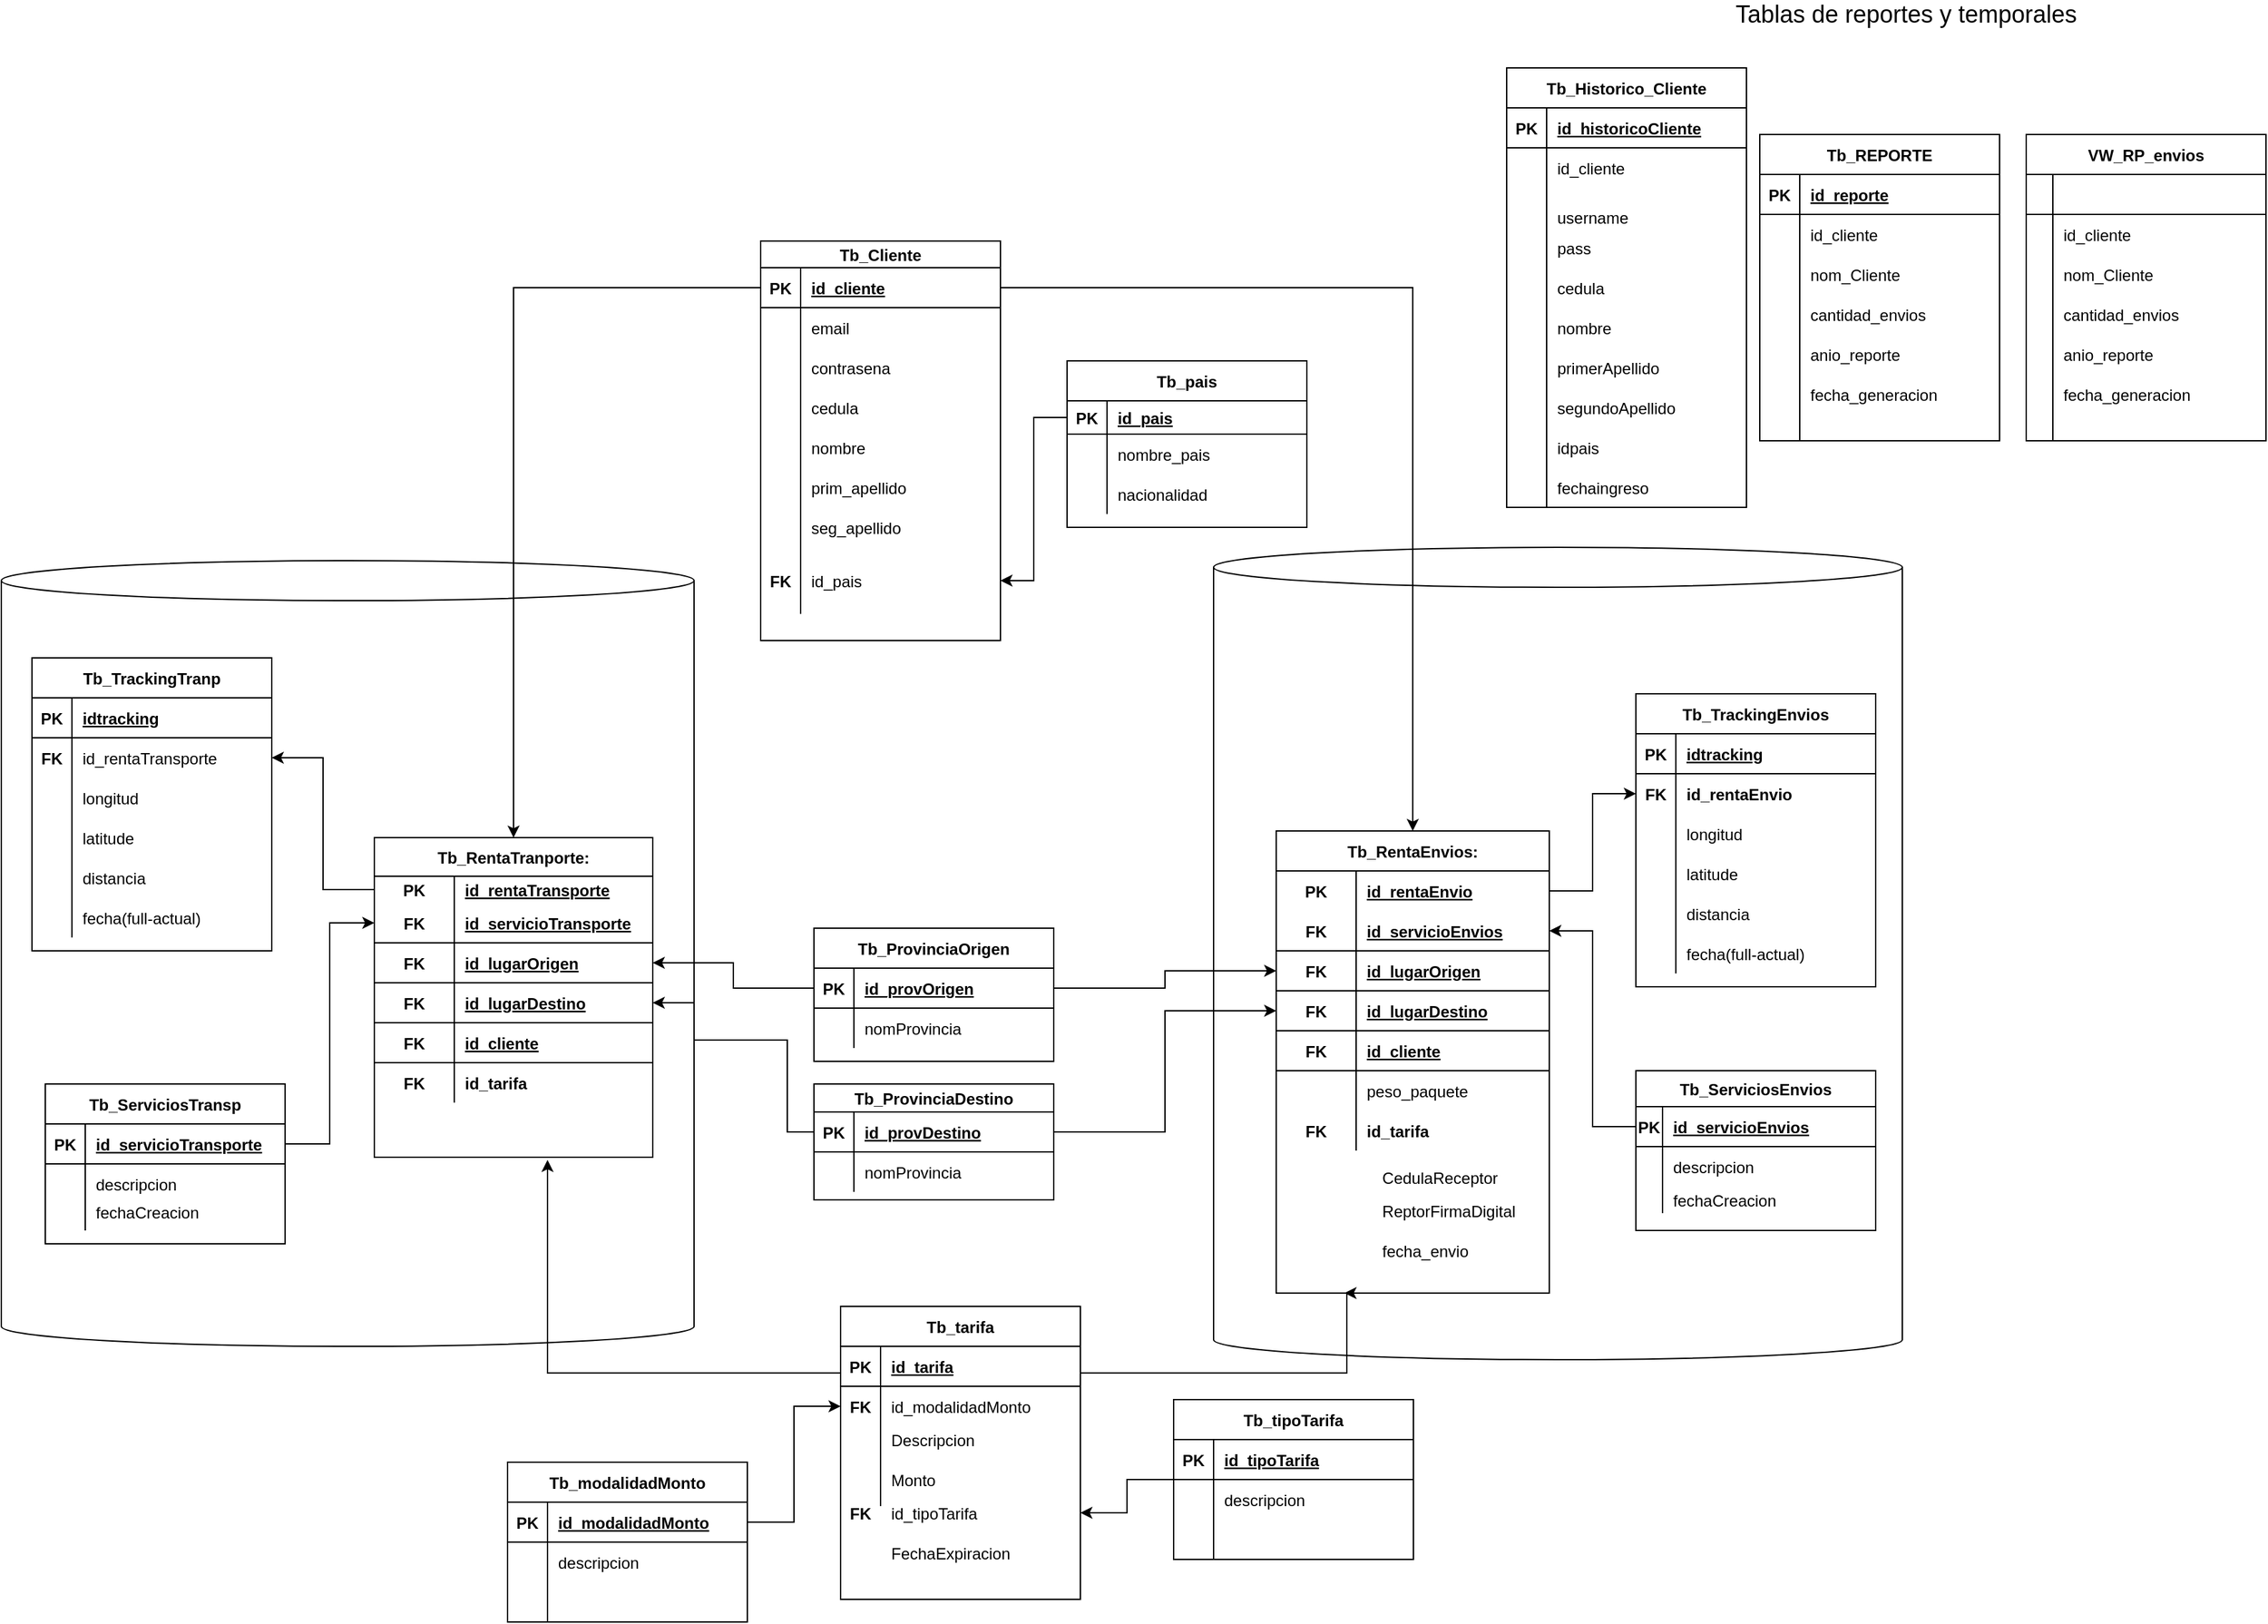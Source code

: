 <mxfile version="14.9.8" type="device"><diagram id="HHxJHU49oSttUnTZwZc1" name="Page-1"><mxGraphModel dx="4840" dy="2428" grid="1" gridSize="10" guides="1" tooltips="1" connect="1" arrows="1" fold="1" page="1" pageScale="1" pageWidth="850" pageHeight="1100" math="0" shadow="0"><root><mxCell id="0"/><mxCell id="1" parent="0"/><mxCell id="VAxB4x4bMsew81x9hsg7-1" value="" style="shape=cylinder3;whiteSpace=wrap;html=1;boundedLbl=1;backgroundOutline=1;size=15;" vertex="1" parent="1"><mxGeometry x="1450" y="730" width="517" height="610" as="geometry"/></mxCell><mxCell id="VAxB4x4bMsew81x9hsg7-2" value="" style="shape=cylinder3;whiteSpace=wrap;html=1;boundedLbl=1;backgroundOutline=1;size=15;" vertex="1" parent="1"><mxGeometry x="540" y="740" width="520" height="590" as="geometry"/></mxCell><mxCell id="VAxB4x4bMsew81x9hsg7-3" style="edgeStyle=orthogonalEdgeStyle;rounded=0;orthogonalLoop=1;jettySize=auto;html=1;" edge="1" parent="1" source="VAxB4x4bMsew81x9hsg7-5"><mxGeometry relative="1" as="geometry"><mxPoint x="950" y="1190" as="targetPoint"/><Array as="points"><mxPoint x="950" y="1350"/></Array></mxGeometry></mxCell><mxCell id="VAxB4x4bMsew81x9hsg7-4" style="edgeStyle=orthogonalEdgeStyle;rounded=0;orthogonalLoop=1;jettySize=auto;html=1;entryX=0.25;entryY=1;entryDx=0;entryDy=0;" edge="1" parent="1" source="VAxB4x4bMsew81x9hsg7-5" target="VAxB4x4bMsew81x9hsg7-75"><mxGeometry relative="1" as="geometry"><mxPoint x="1580" y="1290" as="targetPoint"/><Array as="points"><mxPoint x="1550" y="1350"/><mxPoint x="1550" y="1290"/></Array></mxGeometry></mxCell><mxCell id="VAxB4x4bMsew81x9hsg7-5" value="Tb_tarifa" style="shape=table;startSize=30;container=1;collapsible=1;childLayout=tableLayout;fixedRows=1;rowLines=0;fontStyle=1;align=center;resizeLast=1;" vertex="1" parent="1"><mxGeometry x="1170" y="1300" width="180" height="220" as="geometry"><mxRectangle x="520" y="320" width="80" height="30" as="alternateBounds"/></mxGeometry></mxCell><mxCell id="VAxB4x4bMsew81x9hsg7-6" value="" style="shape=partialRectangle;collapsible=0;dropTarget=0;pointerEvents=0;fillColor=none;top=0;left=0;bottom=1;right=0;points=[[0,0.5],[1,0.5]];portConstraint=eastwest;" vertex="1" parent="VAxB4x4bMsew81x9hsg7-5"><mxGeometry y="30" width="180" height="30" as="geometry"/></mxCell><mxCell id="VAxB4x4bMsew81x9hsg7-7" value="PK" style="shape=partialRectangle;connectable=0;fillColor=none;top=0;left=0;bottom=0;right=0;fontStyle=1;overflow=hidden;" vertex="1" parent="VAxB4x4bMsew81x9hsg7-6"><mxGeometry width="30" height="30" as="geometry"/></mxCell><mxCell id="VAxB4x4bMsew81x9hsg7-8" value="id_tarifa" style="shape=partialRectangle;connectable=0;fillColor=none;top=0;left=0;bottom=0;right=0;align=left;spacingLeft=6;fontStyle=5;overflow=hidden;" vertex="1" parent="VAxB4x4bMsew81x9hsg7-6"><mxGeometry x="30" width="150" height="30" as="geometry"/></mxCell><mxCell id="VAxB4x4bMsew81x9hsg7-9" value="" style="shape=partialRectangle;collapsible=0;dropTarget=0;pointerEvents=0;fillColor=none;top=0;left=0;bottom=0;right=0;points=[[0,0.5],[1,0.5]];portConstraint=eastwest;" vertex="1" parent="VAxB4x4bMsew81x9hsg7-5"><mxGeometry y="60" width="180" height="30" as="geometry"/></mxCell><mxCell id="VAxB4x4bMsew81x9hsg7-10" value="FK" style="shape=partialRectangle;connectable=0;fillColor=none;top=0;left=0;bottom=0;right=0;editable=1;overflow=hidden;fontStyle=1" vertex="1" parent="VAxB4x4bMsew81x9hsg7-9"><mxGeometry width="30" height="30" as="geometry"/></mxCell><mxCell id="VAxB4x4bMsew81x9hsg7-11" value="id_modalidadMonto" style="shape=partialRectangle;connectable=0;fillColor=none;top=0;left=0;bottom=0;right=0;align=left;spacingLeft=6;overflow=hidden;" vertex="1" parent="VAxB4x4bMsew81x9hsg7-9"><mxGeometry x="30" width="150" height="30" as="geometry"/></mxCell><mxCell id="VAxB4x4bMsew81x9hsg7-12" value="" style="shape=partialRectangle;collapsible=0;dropTarget=0;pointerEvents=0;fillColor=none;top=0;left=0;bottom=0;right=0;points=[[0,0.5],[1,0.5]];portConstraint=eastwest;" vertex="1" parent="VAxB4x4bMsew81x9hsg7-5"><mxGeometry y="90" width="180" height="20" as="geometry"/></mxCell><mxCell id="VAxB4x4bMsew81x9hsg7-13" value="" style="shape=partialRectangle;connectable=0;fillColor=none;top=0;left=0;bottom=0;right=0;editable=1;overflow=hidden;" vertex="1" parent="VAxB4x4bMsew81x9hsg7-12"><mxGeometry width="30" height="20" as="geometry"/></mxCell><mxCell id="VAxB4x4bMsew81x9hsg7-14" value="Descripcion" style="shape=partialRectangle;connectable=0;fillColor=none;top=0;left=0;bottom=0;right=0;align=left;spacingLeft=6;overflow=hidden;" vertex="1" parent="VAxB4x4bMsew81x9hsg7-12"><mxGeometry x="30" width="150" height="20" as="geometry"/></mxCell><mxCell id="VAxB4x4bMsew81x9hsg7-15" value="" style="shape=partialRectangle;collapsible=0;dropTarget=0;pointerEvents=0;fillColor=none;top=0;left=0;bottom=0;right=0;points=[[0,0.5],[1,0.5]];portConstraint=eastwest;" vertex="1" parent="VAxB4x4bMsew81x9hsg7-5"><mxGeometry y="110" width="180" height="40" as="geometry"/></mxCell><mxCell id="VAxB4x4bMsew81x9hsg7-16" value="" style="shape=partialRectangle;connectable=0;fillColor=none;top=0;left=0;bottom=0;right=0;editable=1;overflow=hidden;" vertex="1" parent="VAxB4x4bMsew81x9hsg7-15"><mxGeometry width="30" height="40" as="geometry"/></mxCell><mxCell id="VAxB4x4bMsew81x9hsg7-17" value="Monto" style="shape=partialRectangle;connectable=0;fillColor=none;top=0;left=0;bottom=0;right=0;align=left;spacingLeft=6;overflow=hidden;" vertex="1" parent="VAxB4x4bMsew81x9hsg7-15"><mxGeometry x="30" width="150" height="40" as="geometry"/></mxCell><mxCell id="VAxB4x4bMsew81x9hsg7-18" value="Tb_ServiciosTransp" style="shape=table;startSize=30;container=1;collapsible=1;childLayout=tableLayout;fixedRows=1;rowLines=0;fontStyle=1;align=center;resizeLast=1;" vertex="1" parent="1"><mxGeometry x="573" y="1133" width="180" height="120" as="geometry"><mxRectangle x="160" y="120" width="150" height="30" as="alternateBounds"/></mxGeometry></mxCell><mxCell id="VAxB4x4bMsew81x9hsg7-19" value="" style="shape=partialRectangle;collapsible=0;dropTarget=0;pointerEvents=0;fillColor=none;top=0;left=0;bottom=1;right=0;points=[[0,0.5],[1,0.5]];portConstraint=eastwest;" vertex="1" parent="VAxB4x4bMsew81x9hsg7-18"><mxGeometry y="30" width="180" height="30" as="geometry"/></mxCell><mxCell id="VAxB4x4bMsew81x9hsg7-20" value="PK" style="shape=partialRectangle;connectable=0;fillColor=none;top=0;left=0;bottom=0;right=0;fontStyle=1;overflow=hidden;" vertex="1" parent="VAxB4x4bMsew81x9hsg7-19"><mxGeometry width="30" height="30" as="geometry"/></mxCell><mxCell id="VAxB4x4bMsew81x9hsg7-21" value="id_servicioTransporte" style="shape=partialRectangle;connectable=0;fillColor=none;top=0;left=0;bottom=0;right=0;align=left;spacingLeft=6;fontStyle=5;overflow=hidden;" vertex="1" parent="VAxB4x4bMsew81x9hsg7-19"><mxGeometry x="30" width="150" height="30" as="geometry"/></mxCell><mxCell id="VAxB4x4bMsew81x9hsg7-22" value="" style="shape=partialRectangle;collapsible=0;dropTarget=0;pointerEvents=0;fillColor=none;top=0;left=0;bottom=0;right=0;points=[[0,0.5],[1,0.5]];portConstraint=eastwest;" vertex="1" parent="VAxB4x4bMsew81x9hsg7-18"><mxGeometry y="60" width="180" height="30" as="geometry"/></mxCell><mxCell id="VAxB4x4bMsew81x9hsg7-23" value="" style="shape=partialRectangle;connectable=0;fillColor=none;top=0;left=0;bottom=0;right=0;editable=1;overflow=hidden;" vertex="1" parent="VAxB4x4bMsew81x9hsg7-22"><mxGeometry width="30" height="30" as="geometry"/></mxCell><mxCell id="VAxB4x4bMsew81x9hsg7-24" value="descripcion" style="shape=partialRectangle;connectable=0;fillColor=none;top=0;left=0;bottom=0;right=0;align=left;spacingLeft=6;overflow=hidden;" vertex="1" parent="VAxB4x4bMsew81x9hsg7-22"><mxGeometry x="30" width="150" height="30" as="geometry"/></mxCell><mxCell id="VAxB4x4bMsew81x9hsg7-25" value="" style="shape=partialRectangle;collapsible=0;dropTarget=0;pointerEvents=0;fillColor=none;top=0;left=0;bottom=0;right=0;points=[[0,0.5],[1,0.5]];portConstraint=eastwest;" vertex="1" parent="VAxB4x4bMsew81x9hsg7-18"><mxGeometry y="90" width="180" height="20" as="geometry"/></mxCell><mxCell id="VAxB4x4bMsew81x9hsg7-26" value="" style="shape=partialRectangle;connectable=0;fillColor=none;top=0;left=0;bottom=0;right=0;editable=1;overflow=hidden;" vertex="1" parent="VAxB4x4bMsew81x9hsg7-25"><mxGeometry width="30" height="20" as="geometry"/></mxCell><mxCell id="VAxB4x4bMsew81x9hsg7-27" value="" style="shape=partialRectangle;connectable=0;fillColor=none;top=0;left=0;bottom=0;right=0;align=left;spacingLeft=6;overflow=hidden;" vertex="1" parent="VAxB4x4bMsew81x9hsg7-25"><mxGeometry x="30" width="150" height="20" as="geometry"/></mxCell><mxCell id="VAxB4x4bMsew81x9hsg7-28" value="Tb_modalidadMonto" style="shape=table;startSize=30;container=1;collapsible=1;childLayout=tableLayout;fixedRows=1;rowLines=0;fontStyle=1;align=center;resizeLast=1;" vertex="1" parent="1"><mxGeometry x="920" y="1417" width="180" height="120" as="geometry"><mxRectangle x="260" y="460" width="110" height="30" as="alternateBounds"/></mxGeometry></mxCell><mxCell id="VAxB4x4bMsew81x9hsg7-29" value="" style="shape=partialRectangle;collapsible=0;dropTarget=0;pointerEvents=0;fillColor=none;top=0;left=0;bottom=1;right=0;points=[[0,0.5],[1,0.5]];portConstraint=eastwest;" vertex="1" parent="VAxB4x4bMsew81x9hsg7-28"><mxGeometry y="30" width="180" height="30" as="geometry"/></mxCell><mxCell id="VAxB4x4bMsew81x9hsg7-30" value="PK" style="shape=partialRectangle;connectable=0;fillColor=none;top=0;left=0;bottom=0;right=0;fontStyle=1;overflow=hidden;" vertex="1" parent="VAxB4x4bMsew81x9hsg7-29"><mxGeometry width="30" height="30" as="geometry"/></mxCell><mxCell id="VAxB4x4bMsew81x9hsg7-31" value="id_modalidadMonto" style="shape=partialRectangle;connectable=0;fillColor=none;top=0;left=0;bottom=0;right=0;align=left;spacingLeft=6;fontStyle=5;overflow=hidden;" vertex="1" parent="VAxB4x4bMsew81x9hsg7-29"><mxGeometry x="30" width="150" height="30" as="geometry"/></mxCell><mxCell id="VAxB4x4bMsew81x9hsg7-32" value="" style="shape=partialRectangle;collapsible=0;dropTarget=0;pointerEvents=0;fillColor=none;top=0;left=0;bottom=0;right=0;points=[[0,0.5],[1,0.5]];portConstraint=eastwest;" vertex="1" parent="VAxB4x4bMsew81x9hsg7-28"><mxGeometry y="60" width="180" height="30" as="geometry"/></mxCell><mxCell id="VAxB4x4bMsew81x9hsg7-33" value="" style="shape=partialRectangle;connectable=0;fillColor=none;top=0;left=0;bottom=0;right=0;editable=1;overflow=hidden;" vertex="1" parent="VAxB4x4bMsew81x9hsg7-32"><mxGeometry width="30" height="30" as="geometry"/></mxCell><mxCell id="VAxB4x4bMsew81x9hsg7-34" value="descripcion" style="shape=partialRectangle;connectable=0;fillColor=none;top=0;left=0;bottom=0;right=0;align=left;spacingLeft=6;overflow=hidden;" vertex="1" parent="VAxB4x4bMsew81x9hsg7-32"><mxGeometry x="30" width="150" height="30" as="geometry"/></mxCell><mxCell id="VAxB4x4bMsew81x9hsg7-35" value="" style="shape=partialRectangle;collapsible=0;dropTarget=0;pointerEvents=0;fillColor=none;top=0;left=0;bottom=0;right=0;points=[[0,0.5],[1,0.5]];portConstraint=eastwest;" vertex="1" parent="VAxB4x4bMsew81x9hsg7-28"><mxGeometry y="90" width="180" height="30" as="geometry"/></mxCell><mxCell id="VAxB4x4bMsew81x9hsg7-36" value="" style="shape=partialRectangle;connectable=0;fillColor=none;top=0;left=0;bottom=0;right=0;editable=1;overflow=hidden;" vertex="1" parent="VAxB4x4bMsew81x9hsg7-35"><mxGeometry width="30" height="30" as="geometry"/></mxCell><mxCell id="VAxB4x4bMsew81x9hsg7-37" value="" style="shape=partialRectangle;connectable=0;fillColor=none;top=0;left=0;bottom=0;right=0;align=left;spacingLeft=6;overflow=hidden;" vertex="1" parent="VAxB4x4bMsew81x9hsg7-35"><mxGeometry x="30" width="150" height="30" as="geometry"/></mxCell><mxCell id="VAxB4x4bMsew81x9hsg7-38" style="edgeStyle=orthogonalEdgeStyle;rounded=0;orthogonalLoop=1;jettySize=auto;html=1;" edge="1" parent="1" source="VAxB4x4bMsew81x9hsg7-39" target="VAxB4x4bMsew81x9hsg7-52"><mxGeometry relative="1" as="geometry"/></mxCell><mxCell id="VAxB4x4bMsew81x9hsg7-39" value="Tb_tipoTarifa" style="shape=table;startSize=30;container=1;collapsible=1;childLayout=tableLayout;fixedRows=1;rowLines=0;fontStyle=1;align=center;resizeLast=1;" vertex="1" parent="1"><mxGeometry x="1420" y="1370" width="180" height="120" as="geometry"><mxRectangle x="820" y="440" width="140" height="30" as="alternateBounds"/></mxGeometry></mxCell><mxCell id="VAxB4x4bMsew81x9hsg7-40" value="" style="shape=partialRectangle;collapsible=0;dropTarget=0;pointerEvents=0;fillColor=none;top=0;left=0;bottom=1;right=0;points=[[0,0.5],[1,0.5]];portConstraint=eastwest;" vertex="1" parent="VAxB4x4bMsew81x9hsg7-39"><mxGeometry y="30" width="180" height="30" as="geometry"/></mxCell><mxCell id="VAxB4x4bMsew81x9hsg7-41" value="PK" style="shape=partialRectangle;connectable=0;fillColor=none;top=0;left=0;bottom=0;right=0;fontStyle=1;overflow=hidden;" vertex="1" parent="VAxB4x4bMsew81x9hsg7-40"><mxGeometry width="30" height="30" as="geometry"/></mxCell><mxCell id="VAxB4x4bMsew81x9hsg7-42" value="id_tipoTarifa" style="shape=partialRectangle;connectable=0;fillColor=none;top=0;left=0;bottom=0;right=0;align=left;spacingLeft=6;fontStyle=5;overflow=hidden;" vertex="1" parent="VAxB4x4bMsew81x9hsg7-40"><mxGeometry x="30" width="150" height="30" as="geometry"/></mxCell><mxCell id="VAxB4x4bMsew81x9hsg7-43" value="" style="shape=partialRectangle;collapsible=0;dropTarget=0;pointerEvents=0;fillColor=none;top=0;left=0;bottom=0;right=0;points=[[0,0.5],[1,0.5]];portConstraint=eastwest;" vertex="1" parent="VAxB4x4bMsew81x9hsg7-39"><mxGeometry y="60" width="180" height="30" as="geometry"/></mxCell><mxCell id="VAxB4x4bMsew81x9hsg7-44" value="" style="shape=partialRectangle;connectable=0;fillColor=none;top=0;left=0;bottom=0;right=0;editable=1;overflow=hidden;" vertex="1" parent="VAxB4x4bMsew81x9hsg7-43"><mxGeometry width="30" height="30" as="geometry"/></mxCell><mxCell id="VAxB4x4bMsew81x9hsg7-45" value="descripcion" style="shape=partialRectangle;connectable=0;fillColor=none;top=0;left=0;bottom=0;right=0;align=left;spacingLeft=6;overflow=hidden;" vertex="1" parent="VAxB4x4bMsew81x9hsg7-43"><mxGeometry x="30" width="150" height="30" as="geometry"/></mxCell><mxCell id="VAxB4x4bMsew81x9hsg7-46" value="" style="shape=partialRectangle;collapsible=0;dropTarget=0;pointerEvents=0;fillColor=none;top=0;left=0;bottom=0;right=0;points=[[0,0.5],[1,0.5]];portConstraint=eastwest;" vertex="1" parent="VAxB4x4bMsew81x9hsg7-39"><mxGeometry y="90" width="180" height="30" as="geometry"/></mxCell><mxCell id="VAxB4x4bMsew81x9hsg7-47" value="" style="shape=partialRectangle;connectable=0;fillColor=none;top=0;left=0;bottom=0;right=0;editable=1;overflow=hidden;" vertex="1" parent="VAxB4x4bMsew81x9hsg7-46"><mxGeometry width="30" height="30" as="geometry"/></mxCell><mxCell id="VAxB4x4bMsew81x9hsg7-48" value="" style="shape=partialRectangle;connectable=0;fillColor=none;top=0;left=0;bottom=0;right=0;align=left;spacingLeft=6;overflow=hidden;" vertex="1" parent="VAxB4x4bMsew81x9hsg7-46"><mxGeometry x="30" width="150" height="30" as="geometry"/></mxCell><mxCell id="VAxB4x4bMsew81x9hsg7-49" value="" style="shape=partialRectangle;collapsible=0;dropTarget=0;pointerEvents=0;fillColor=none;top=0;left=0;bottom=0;right=0;points=[[0,0.5],[1,0.5]];portConstraint=eastwest;" vertex="1" parent="1"><mxGeometry x="1170" y="1470" width="180" height="30" as="geometry"/></mxCell><mxCell id="VAxB4x4bMsew81x9hsg7-50" value="" style="shape=partialRectangle;connectable=0;fillColor=none;top=0;left=0;bottom=0;right=0;editable=1;overflow=hidden;" vertex="1" parent="VAxB4x4bMsew81x9hsg7-49"><mxGeometry width="30" height="30" as="geometry"/></mxCell><mxCell id="VAxB4x4bMsew81x9hsg7-51" value="FechaExpiracion" style="shape=partialRectangle;connectable=0;fillColor=none;top=0;left=0;bottom=0;right=0;align=left;spacingLeft=6;overflow=hidden;" vertex="1" parent="VAxB4x4bMsew81x9hsg7-49"><mxGeometry x="30" width="150" height="30" as="geometry"/></mxCell><mxCell id="VAxB4x4bMsew81x9hsg7-52" value="" style="shape=partialRectangle;collapsible=0;dropTarget=0;pointerEvents=0;fillColor=none;top=0;left=0;bottom=0;right=0;points=[[0,0.5],[1,0.5]];portConstraint=eastwest;" vertex="1" parent="1"><mxGeometry x="1170" y="1440" width="180" height="30" as="geometry"/></mxCell><mxCell id="VAxB4x4bMsew81x9hsg7-53" value="FK" style="shape=partialRectangle;connectable=0;fillColor=none;top=0;left=0;bottom=0;right=0;editable=1;overflow=hidden;fontStyle=1" vertex="1" parent="VAxB4x4bMsew81x9hsg7-52"><mxGeometry width="30" height="30" as="geometry"/></mxCell><mxCell id="VAxB4x4bMsew81x9hsg7-54" value="id_tipoTarifa" style="shape=partialRectangle;connectable=0;fillColor=none;top=0;left=0;bottom=0;right=0;align=left;spacingLeft=6;overflow=hidden;" vertex="1" parent="VAxB4x4bMsew81x9hsg7-52"><mxGeometry x="30" width="150" height="30" as="geometry"/></mxCell><mxCell id="VAxB4x4bMsew81x9hsg7-55" value="Tb_RentaTranporte:" style="shape=table;startSize=29;container=1;collapsible=1;childLayout=tableLayout;fixedRows=1;rowLines=0;fontStyle=1;align=center;resizeLast=1;" vertex="1" parent="1"><mxGeometry x="820" y="948" width="209" height="240" as="geometry"/></mxCell><mxCell id="VAxB4x4bMsew81x9hsg7-56" value="" style="shape=partialRectangle;collapsible=0;dropTarget=0;pointerEvents=0;fillColor=none;top=0;left=0;bottom=0;right=0;points=[[0,0.5],[1,0.5]];portConstraint=eastwest;" vertex="1" parent="VAxB4x4bMsew81x9hsg7-55"><mxGeometry y="29" width="209" height="20" as="geometry"/></mxCell><mxCell id="VAxB4x4bMsew81x9hsg7-57" value="PK" style="shape=partialRectangle;connectable=0;fillColor=none;top=0;left=0;bottom=0;right=0;fontStyle=1;overflow=hidden;" vertex="1" parent="VAxB4x4bMsew81x9hsg7-56"><mxGeometry width="60" height="20" as="geometry"/></mxCell><mxCell id="VAxB4x4bMsew81x9hsg7-58" value="id_rentaTransporte" style="shape=partialRectangle;connectable=0;fillColor=none;top=0;left=0;bottom=0;right=0;align=left;spacingLeft=6;fontStyle=5;overflow=hidden;" vertex="1" parent="VAxB4x4bMsew81x9hsg7-56"><mxGeometry x="60" width="149" height="20" as="geometry"/></mxCell><mxCell id="VAxB4x4bMsew81x9hsg7-59" value="" style="shape=partialRectangle;collapsible=0;dropTarget=0;pointerEvents=0;fillColor=none;top=0;left=0;bottom=1;right=0;points=[[0,0.5],[1,0.5]];portConstraint=eastwest;" vertex="1" parent="VAxB4x4bMsew81x9hsg7-55"><mxGeometry y="49" width="209" height="30" as="geometry"/></mxCell><mxCell id="VAxB4x4bMsew81x9hsg7-60" value="FK" style="shape=partialRectangle;connectable=0;fillColor=none;top=0;left=0;bottom=0;right=0;fontStyle=1;overflow=hidden;" vertex="1" parent="VAxB4x4bMsew81x9hsg7-59"><mxGeometry width="60" height="30" as="geometry"/></mxCell><mxCell id="VAxB4x4bMsew81x9hsg7-61" value="id_servicioTransporte" style="shape=partialRectangle;connectable=0;fillColor=none;top=0;left=0;bottom=0;right=0;align=left;spacingLeft=6;fontStyle=5;overflow=hidden;" vertex="1" parent="VAxB4x4bMsew81x9hsg7-59"><mxGeometry x="60" width="149" height="30" as="geometry"/></mxCell><mxCell id="VAxB4x4bMsew81x9hsg7-62" value="" style="shape=partialRectangle;collapsible=0;dropTarget=0;pointerEvents=0;fillColor=none;top=0;left=0;bottom=1;right=0;points=[[0,0.5],[1,0.5]];portConstraint=eastwest;" vertex="1" parent="VAxB4x4bMsew81x9hsg7-55"><mxGeometry y="79" width="209" height="30" as="geometry"/></mxCell><mxCell id="VAxB4x4bMsew81x9hsg7-63" value="FK" style="shape=partialRectangle;connectable=0;fillColor=none;top=0;left=0;bottom=0;right=0;fontStyle=1;overflow=hidden;" vertex="1" parent="VAxB4x4bMsew81x9hsg7-62"><mxGeometry width="60" height="30" as="geometry"/></mxCell><mxCell id="VAxB4x4bMsew81x9hsg7-64" value="id_lugarOrigen" style="shape=partialRectangle;connectable=0;fillColor=none;top=0;left=0;bottom=0;right=0;align=left;spacingLeft=6;fontStyle=5;overflow=hidden;" vertex="1" parent="VAxB4x4bMsew81x9hsg7-62"><mxGeometry x="60" width="149" height="30" as="geometry"/></mxCell><mxCell id="VAxB4x4bMsew81x9hsg7-65" value="" style="shape=partialRectangle;collapsible=0;dropTarget=0;pointerEvents=0;fillColor=none;top=0;left=0;bottom=1;right=0;points=[[0,0.5],[1,0.5]];portConstraint=eastwest;" vertex="1" parent="VAxB4x4bMsew81x9hsg7-55"><mxGeometry y="109" width="209" height="30" as="geometry"/></mxCell><mxCell id="VAxB4x4bMsew81x9hsg7-66" value="FK" style="shape=partialRectangle;connectable=0;fillColor=none;top=0;left=0;bottom=0;right=0;fontStyle=1;overflow=hidden;" vertex="1" parent="VAxB4x4bMsew81x9hsg7-65"><mxGeometry width="60" height="30" as="geometry"/></mxCell><mxCell id="VAxB4x4bMsew81x9hsg7-67" value="id_lugarDestino" style="shape=partialRectangle;connectable=0;fillColor=none;top=0;left=0;bottom=0;right=0;align=left;spacingLeft=6;fontStyle=5;overflow=hidden;" vertex="1" parent="VAxB4x4bMsew81x9hsg7-65"><mxGeometry x="60" width="149" height="30" as="geometry"/></mxCell><mxCell id="VAxB4x4bMsew81x9hsg7-68" value="" style="shape=partialRectangle;collapsible=0;dropTarget=0;pointerEvents=0;fillColor=none;top=0;left=0;bottom=1;right=0;points=[[0,0.5],[1,0.5]];portConstraint=eastwest;" vertex="1" parent="VAxB4x4bMsew81x9hsg7-55"><mxGeometry y="139" width="209" height="30" as="geometry"/></mxCell><mxCell id="VAxB4x4bMsew81x9hsg7-69" value="FK" style="shape=partialRectangle;connectable=0;fillColor=none;top=0;left=0;bottom=0;right=0;fontStyle=1;overflow=hidden;" vertex="1" parent="VAxB4x4bMsew81x9hsg7-68"><mxGeometry width="60" height="30" as="geometry"/></mxCell><mxCell id="VAxB4x4bMsew81x9hsg7-70" value="id_cliente" style="shape=partialRectangle;connectable=0;fillColor=none;top=0;left=0;bottom=0;right=0;align=left;spacingLeft=6;fontStyle=5;overflow=hidden;" vertex="1" parent="VAxB4x4bMsew81x9hsg7-68"><mxGeometry x="60" width="149" height="30" as="geometry"/></mxCell><mxCell id="VAxB4x4bMsew81x9hsg7-71" value="" style="shape=partialRectangle;collapsible=0;dropTarget=0;pointerEvents=0;fillColor=none;top=0;left=0;bottom=0;right=0;points=[[0,0.5],[1,0.5]];portConstraint=eastwest;" vertex="1" parent="VAxB4x4bMsew81x9hsg7-55"><mxGeometry y="169" width="209" height="30" as="geometry"/></mxCell><mxCell id="VAxB4x4bMsew81x9hsg7-72" value="FK" style="shape=partialRectangle;connectable=0;fillColor=none;top=0;left=0;bottom=0;right=0;editable=1;overflow=hidden;fontStyle=1" vertex="1" parent="VAxB4x4bMsew81x9hsg7-71"><mxGeometry width="60" height="30" as="geometry"/></mxCell><mxCell id="VAxB4x4bMsew81x9hsg7-73" value="id_tarifa" style="shape=partialRectangle;connectable=0;fillColor=none;top=0;left=0;bottom=0;right=0;align=left;spacingLeft=6;overflow=hidden;fontStyle=1" vertex="1" parent="VAxB4x4bMsew81x9hsg7-71"><mxGeometry x="60" width="149" height="30" as="geometry"/></mxCell><mxCell id="VAxB4x4bMsew81x9hsg7-74" style="edgeStyle=orthogonalEdgeStyle;rounded=0;orthogonalLoop=1;jettySize=auto;html=1;entryX=0;entryY=0.5;entryDx=0;entryDy=0;" edge="1" parent="1" source="VAxB4x4bMsew81x9hsg7-19" target="VAxB4x4bMsew81x9hsg7-59"><mxGeometry relative="1" as="geometry"/></mxCell><mxCell id="VAxB4x4bMsew81x9hsg7-75" value="Tb_RentaEnvios:" style="shape=table;startSize=30;container=1;collapsible=1;childLayout=tableLayout;fixedRows=1;rowLines=0;fontStyle=1;align=center;resizeLast=1;" vertex="1" parent="1"><mxGeometry x="1497" y="943" width="205" height="347" as="geometry"/></mxCell><mxCell id="VAxB4x4bMsew81x9hsg7-76" value="" style="shape=partialRectangle;collapsible=0;dropTarget=0;pointerEvents=0;fillColor=none;top=0;left=0;bottom=0;right=0;points=[[0,0.5],[1,0.5]];portConstraint=eastwest;" vertex="1" parent="VAxB4x4bMsew81x9hsg7-75"><mxGeometry y="30" width="205" height="30" as="geometry"/></mxCell><mxCell id="VAxB4x4bMsew81x9hsg7-77" value="PK" style="shape=partialRectangle;connectable=0;fillColor=none;top=0;left=0;bottom=0;right=0;fontStyle=1;overflow=hidden;" vertex="1" parent="VAxB4x4bMsew81x9hsg7-76"><mxGeometry width="60" height="30" as="geometry"/></mxCell><mxCell id="VAxB4x4bMsew81x9hsg7-78" value="id_rentaEnvio" style="shape=partialRectangle;connectable=0;fillColor=none;top=0;left=0;bottom=0;right=0;align=left;spacingLeft=6;fontStyle=5;overflow=hidden;" vertex="1" parent="VAxB4x4bMsew81x9hsg7-76"><mxGeometry x="60" width="145" height="30" as="geometry"/></mxCell><mxCell id="VAxB4x4bMsew81x9hsg7-79" value="" style="shape=partialRectangle;collapsible=0;dropTarget=0;pointerEvents=0;fillColor=none;top=0;left=0;bottom=1;right=0;points=[[0,0.5],[1,0.5]];portConstraint=eastwest;" vertex="1" parent="VAxB4x4bMsew81x9hsg7-75"><mxGeometry y="60" width="205" height="30" as="geometry"/></mxCell><mxCell id="VAxB4x4bMsew81x9hsg7-80" value="FK" style="shape=partialRectangle;connectable=0;fillColor=none;top=0;left=0;bottom=0;right=0;fontStyle=1;overflow=hidden;" vertex="1" parent="VAxB4x4bMsew81x9hsg7-79"><mxGeometry width="60" height="30" as="geometry"/></mxCell><mxCell id="VAxB4x4bMsew81x9hsg7-81" value="id_servicioEnvios" style="shape=partialRectangle;connectable=0;fillColor=none;top=0;left=0;bottom=0;right=0;align=left;spacingLeft=6;fontStyle=5;overflow=hidden;" vertex="1" parent="VAxB4x4bMsew81x9hsg7-79"><mxGeometry x="60" width="145" height="30" as="geometry"/></mxCell><mxCell id="VAxB4x4bMsew81x9hsg7-82" value="" style="shape=partialRectangle;collapsible=0;dropTarget=0;pointerEvents=0;fillColor=none;top=0;left=0;bottom=1;right=0;points=[[0,0.5],[1,0.5]];portConstraint=eastwest;" vertex="1" parent="VAxB4x4bMsew81x9hsg7-75"><mxGeometry y="90" width="205" height="30" as="geometry"/></mxCell><mxCell id="VAxB4x4bMsew81x9hsg7-83" value="FK" style="shape=partialRectangle;connectable=0;fillColor=none;top=0;left=0;bottom=0;right=0;fontStyle=1;overflow=hidden;" vertex="1" parent="VAxB4x4bMsew81x9hsg7-82"><mxGeometry width="60" height="30" as="geometry"/></mxCell><mxCell id="VAxB4x4bMsew81x9hsg7-84" value="id_lugarOrigen" style="shape=partialRectangle;connectable=0;fillColor=none;top=0;left=0;bottom=0;right=0;align=left;spacingLeft=6;fontStyle=5;overflow=hidden;" vertex="1" parent="VAxB4x4bMsew81x9hsg7-82"><mxGeometry x="60" width="145" height="30" as="geometry"/></mxCell><mxCell id="VAxB4x4bMsew81x9hsg7-85" value="" style="shape=partialRectangle;collapsible=0;dropTarget=0;pointerEvents=0;fillColor=none;top=0;left=0;bottom=1;right=0;points=[[0,0.5],[1,0.5]];portConstraint=eastwest;" vertex="1" parent="VAxB4x4bMsew81x9hsg7-75"><mxGeometry y="120" width="205" height="30" as="geometry"/></mxCell><mxCell id="VAxB4x4bMsew81x9hsg7-86" value="FK" style="shape=partialRectangle;connectable=0;fillColor=none;top=0;left=0;bottom=0;right=0;fontStyle=1;overflow=hidden;" vertex="1" parent="VAxB4x4bMsew81x9hsg7-85"><mxGeometry width="60" height="30" as="geometry"/></mxCell><mxCell id="VAxB4x4bMsew81x9hsg7-87" value="id_lugarDestino" style="shape=partialRectangle;connectable=0;fillColor=none;top=0;left=0;bottom=0;right=0;align=left;spacingLeft=6;fontStyle=5;overflow=hidden;" vertex="1" parent="VAxB4x4bMsew81x9hsg7-85"><mxGeometry x="60" width="145" height="30" as="geometry"/></mxCell><mxCell id="VAxB4x4bMsew81x9hsg7-88" value="" style="shape=partialRectangle;collapsible=0;dropTarget=0;pointerEvents=0;fillColor=none;top=0;left=0;bottom=1;right=0;points=[[0,0.5],[1,0.5]];portConstraint=eastwest;" vertex="1" parent="VAxB4x4bMsew81x9hsg7-75"><mxGeometry y="150" width="205" height="30" as="geometry"/></mxCell><mxCell id="VAxB4x4bMsew81x9hsg7-89" value="FK" style="shape=partialRectangle;connectable=0;fillColor=none;top=0;left=0;bottom=0;right=0;fontStyle=1;overflow=hidden;" vertex="1" parent="VAxB4x4bMsew81x9hsg7-88"><mxGeometry width="60" height="30" as="geometry"/></mxCell><mxCell id="VAxB4x4bMsew81x9hsg7-90" value="id_cliente" style="shape=partialRectangle;connectable=0;fillColor=none;top=0;left=0;bottom=0;right=0;align=left;spacingLeft=6;fontStyle=5;overflow=hidden;" vertex="1" parent="VAxB4x4bMsew81x9hsg7-88"><mxGeometry x="60" width="145" height="30" as="geometry"/></mxCell><mxCell id="VAxB4x4bMsew81x9hsg7-91" value="" style="shape=partialRectangle;collapsible=0;dropTarget=0;pointerEvents=0;fillColor=none;top=0;left=0;bottom=0;right=0;points=[[0,0.5],[1,0.5]];portConstraint=eastwest;" vertex="1" parent="VAxB4x4bMsew81x9hsg7-75"><mxGeometry y="180" width="205" height="30" as="geometry"/></mxCell><mxCell id="VAxB4x4bMsew81x9hsg7-92" value="" style="shape=partialRectangle;connectable=0;fillColor=none;top=0;left=0;bottom=0;right=0;editable=1;overflow=hidden;" vertex="1" parent="VAxB4x4bMsew81x9hsg7-91"><mxGeometry width="60" height="30" as="geometry"/></mxCell><mxCell id="VAxB4x4bMsew81x9hsg7-93" value="peso_paquete" style="shape=partialRectangle;connectable=0;fillColor=none;top=0;left=0;bottom=0;right=0;align=left;spacingLeft=6;overflow=hidden;" vertex="1" parent="VAxB4x4bMsew81x9hsg7-91"><mxGeometry x="60" width="145" height="30" as="geometry"/></mxCell><mxCell id="VAxB4x4bMsew81x9hsg7-94" value="" style="shape=partialRectangle;collapsible=0;dropTarget=0;pointerEvents=0;fillColor=none;top=0;left=0;bottom=0;right=0;points=[[0,0.5],[1,0.5]];portConstraint=eastwest;" vertex="1" parent="VAxB4x4bMsew81x9hsg7-75"><mxGeometry y="210" width="205" height="30" as="geometry"/></mxCell><mxCell id="VAxB4x4bMsew81x9hsg7-95" value="FK" style="shape=partialRectangle;connectable=0;fillColor=none;top=0;left=0;bottom=0;right=0;editable=1;overflow=hidden;fontStyle=1" vertex="1" parent="VAxB4x4bMsew81x9hsg7-94"><mxGeometry width="60" height="30" as="geometry"/></mxCell><mxCell id="VAxB4x4bMsew81x9hsg7-96" value="id_tarifa" style="shape=partialRectangle;connectable=0;fillColor=none;top=0;left=0;bottom=0;right=0;align=left;spacingLeft=6;overflow=hidden;fontStyle=1" vertex="1" parent="VAxB4x4bMsew81x9hsg7-94"><mxGeometry x="60" width="145" height="30" as="geometry"/></mxCell><mxCell id="VAxB4x4bMsew81x9hsg7-97" value="Tb_ServiciosEnvios" style="shape=table;startSize=27;container=1;collapsible=1;childLayout=tableLayout;fixedRows=1;rowLines=0;fontStyle=1;align=center;resizeLast=1;" vertex="1" parent="1"><mxGeometry x="1767" y="1123" width="180" height="120" as="geometry"/></mxCell><mxCell id="VAxB4x4bMsew81x9hsg7-98" value="" style="shape=partialRectangle;collapsible=0;dropTarget=0;pointerEvents=0;fillColor=none;top=0;left=0;bottom=1;right=0;points=[[0,0.5],[1,0.5]];portConstraint=eastwest;" vertex="1" parent="VAxB4x4bMsew81x9hsg7-97"><mxGeometry y="27" width="180" height="30" as="geometry"/></mxCell><mxCell id="VAxB4x4bMsew81x9hsg7-99" value="PK" style="shape=partialRectangle;connectable=0;fillColor=none;top=0;left=0;bottom=0;right=0;fontStyle=1;overflow=hidden;" vertex="1" parent="VAxB4x4bMsew81x9hsg7-98"><mxGeometry width="20" height="30" as="geometry"/></mxCell><mxCell id="VAxB4x4bMsew81x9hsg7-100" value="id_servicioEnvios" style="shape=partialRectangle;connectable=0;fillColor=none;top=0;left=0;bottom=0;right=0;align=left;spacingLeft=6;fontStyle=5;overflow=hidden;" vertex="1" parent="VAxB4x4bMsew81x9hsg7-98"><mxGeometry x="20" width="160" height="30" as="geometry"/></mxCell><mxCell id="VAxB4x4bMsew81x9hsg7-101" value="" style="shape=partialRectangle;collapsible=0;dropTarget=0;pointerEvents=0;fillColor=none;top=0;left=0;bottom=0;right=0;points=[[0,0.5],[1,0.5]];portConstraint=eastwest;" vertex="1" parent="VAxB4x4bMsew81x9hsg7-97"><mxGeometry y="57" width="180" height="30" as="geometry"/></mxCell><mxCell id="VAxB4x4bMsew81x9hsg7-102" value="" style="shape=partialRectangle;connectable=0;fillColor=none;top=0;left=0;bottom=0;right=0;editable=1;overflow=hidden;" vertex="1" parent="VAxB4x4bMsew81x9hsg7-101"><mxGeometry width="20" height="30" as="geometry"/></mxCell><mxCell id="VAxB4x4bMsew81x9hsg7-103" value="descripcion" style="shape=partialRectangle;connectable=0;fillColor=none;top=0;left=0;bottom=0;right=0;align=left;spacingLeft=6;overflow=hidden;" vertex="1" parent="VAxB4x4bMsew81x9hsg7-101"><mxGeometry x="20" width="160" height="30" as="geometry"/></mxCell><mxCell id="VAxB4x4bMsew81x9hsg7-104" value="" style="shape=partialRectangle;collapsible=0;dropTarget=0;pointerEvents=0;fillColor=none;top=0;left=0;bottom=0;right=0;points=[[0,0.5],[1,0.5]];portConstraint=eastwest;" vertex="1" parent="VAxB4x4bMsew81x9hsg7-97"><mxGeometry y="87" width="180" height="20" as="geometry"/></mxCell><mxCell id="VAxB4x4bMsew81x9hsg7-105" value="" style="shape=partialRectangle;connectable=0;fillColor=none;top=0;left=0;bottom=0;right=0;editable=1;overflow=hidden;" vertex="1" parent="VAxB4x4bMsew81x9hsg7-104"><mxGeometry width="20" height="20" as="geometry"/></mxCell><mxCell id="VAxB4x4bMsew81x9hsg7-106" value="fechaCreacion" style="shape=partialRectangle;connectable=0;fillColor=none;top=0;left=0;bottom=0;right=0;align=left;spacingLeft=6;overflow=hidden;" vertex="1" parent="VAxB4x4bMsew81x9hsg7-104"><mxGeometry x="20" width="160" height="20" as="geometry"/></mxCell><mxCell id="VAxB4x4bMsew81x9hsg7-107" value="Tb_TrackingTranp" style="shape=table;startSize=30;container=1;collapsible=1;childLayout=tableLayout;fixedRows=1;rowLines=0;fontStyle=1;align=center;resizeLast=1;" vertex="1" parent="1"><mxGeometry x="563" y="813" width="180" height="220" as="geometry"/></mxCell><mxCell id="VAxB4x4bMsew81x9hsg7-108" value="" style="shape=partialRectangle;collapsible=0;dropTarget=0;pointerEvents=0;fillColor=none;top=0;left=0;bottom=1;right=0;points=[[0,0.5],[1,0.5]];portConstraint=eastwest;" vertex="1" parent="VAxB4x4bMsew81x9hsg7-107"><mxGeometry y="30" width="180" height="30" as="geometry"/></mxCell><mxCell id="VAxB4x4bMsew81x9hsg7-109" value="PK" style="shape=partialRectangle;connectable=0;fillColor=none;top=0;left=0;bottom=0;right=0;fontStyle=1;overflow=hidden;" vertex="1" parent="VAxB4x4bMsew81x9hsg7-108"><mxGeometry width="30" height="30" as="geometry"/></mxCell><mxCell id="VAxB4x4bMsew81x9hsg7-110" value="idtracking" style="shape=partialRectangle;connectable=0;fillColor=none;top=0;left=0;bottom=0;right=0;align=left;spacingLeft=6;fontStyle=5;overflow=hidden;" vertex="1" parent="VAxB4x4bMsew81x9hsg7-108"><mxGeometry x="30" width="150" height="30" as="geometry"/></mxCell><mxCell id="VAxB4x4bMsew81x9hsg7-111" value="" style="shape=partialRectangle;collapsible=0;dropTarget=0;pointerEvents=0;fillColor=none;top=0;left=0;bottom=0;right=0;points=[[0,0.5],[1,0.5]];portConstraint=eastwest;" vertex="1" parent="VAxB4x4bMsew81x9hsg7-107"><mxGeometry y="60" width="180" height="30" as="geometry"/></mxCell><mxCell id="VAxB4x4bMsew81x9hsg7-112" value="FK" style="shape=partialRectangle;connectable=0;fillColor=none;top=0;left=0;bottom=0;right=0;editable=1;overflow=hidden;fontStyle=1" vertex="1" parent="VAxB4x4bMsew81x9hsg7-111"><mxGeometry width="30" height="30" as="geometry"/></mxCell><mxCell id="VAxB4x4bMsew81x9hsg7-113" value="id_rentaTransporte" style="shape=partialRectangle;connectable=0;fillColor=none;top=0;left=0;bottom=0;right=0;align=left;spacingLeft=6;overflow=hidden;" vertex="1" parent="VAxB4x4bMsew81x9hsg7-111"><mxGeometry x="30" width="150" height="30" as="geometry"/></mxCell><mxCell id="VAxB4x4bMsew81x9hsg7-114" value="" style="shape=partialRectangle;collapsible=0;dropTarget=0;pointerEvents=0;fillColor=none;top=0;left=0;bottom=0;right=0;points=[[0,0.5],[1,0.5]];portConstraint=eastwest;" vertex="1" parent="VAxB4x4bMsew81x9hsg7-107"><mxGeometry y="90" width="180" height="30" as="geometry"/></mxCell><mxCell id="VAxB4x4bMsew81x9hsg7-115" value="" style="shape=partialRectangle;connectable=0;fillColor=none;top=0;left=0;bottom=0;right=0;editable=1;overflow=hidden;" vertex="1" parent="VAxB4x4bMsew81x9hsg7-114"><mxGeometry width="30" height="30" as="geometry"/></mxCell><mxCell id="VAxB4x4bMsew81x9hsg7-116" value="longitud" style="shape=partialRectangle;connectable=0;fillColor=none;top=0;left=0;bottom=0;right=0;align=left;spacingLeft=6;overflow=hidden;" vertex="1" parent="VAxB4x4bMsew81x9hsg7-114"><mxGeometry x="30" width="150" height="30" as="geometry"/></mxCell><mxCell id="VAxB4x4bMsew81x9hsg7-117" value="" style="shape=partialRectangle;collapsible=0;dropTarget=0;pointerEvents=0;fillColor=none;top=0;left=0;bottom=0;right=0;points=[[0,0.5],[1,0.5]];portConstraint=eastwest;" vertex="1" parent="VAxB4x4bMsew81x9hsg7-107"><mxGeometry y="120" width="180" height="30" as="geometry"/></mxCell><mxCell id="VAxB4x4bMsew81x9hsg7-118" value="" style="shape=partialRectangle;connectable=0;fillColor=none;top=0;left=0;bottom=0;right=0;editable=1;overflow=hidden;" vertex="1" parent="VAxB4x4bMsew81x9hsg7-117"><mxGeometry width="30" height="30" as="geometry"/></mxCell><mxCell id="VAxB4x4bMsew81x9hsg7-119" value="latitude" style="shape=partialRectangle;connectable=0;fillColor=none;top=0;left=0;bottom=0;right=0;align=left;spacingLeft=6;overflow=hidden;" vertex="1" parent="VAxB4x4bMsew81x9hsg7-117"><mxGeometry x="30" width="150" height="30" as="geometry"/></mxCell><mxCell id="VAxB4x4bMsew81x9hsg7-120" value="" style="shape=partialRectangle;collapsible=0;dropTarget=0;pointerEvents=0;fillColor=none;top=0;left=0;bottom=0;right=0;points=[[0,0.5],[1,0.5]];portConstraint=eastwest;" vertex="1" parent="VAxB4x4bMsew81x9hsg7-107"><mxGeometry y="150" width="180" height="30" as="geometry"/></mxCell><mxCell id="VAxB4x4bMsew81x9hsg7-121" value="" style="shape=partialRectangle;connectable=0;fillColor=none;top=0;left=0;bottom=0;right=0;editable=1;overflow=hidden;" vertex="1" parent="VAxB4x4bMsew81x9hsg7-120"><mxGeometry width="30" height="30" as="geometry"/></mxCell><mxCell id="VAxB4x4bMsew81x9hsg7-122" value="distancia" style="shape=partialRectangle;connectable=0;fillColor=none;top=0;left=0;bottom=0;right=0;align=left;spacingLeft=6;overflow=hidden;" vertex="1" parent="VAxB4x4bMsew81x9hsg7-120"><mxGeometry x="30" width="150" height="30" as="geometry"/></mxCell><mxCell id="VAxB4x4bMsew81x9hsg7-123" value="" style="shape=partialRectangle;collapsible=0;dropTarget=0;pointerEvents=0;fillColor=none;top=0;left=0;bottom=0;right=0;points=[[0,0.5],[1,0.5]];portConstraint=eastwest;" vertex="1" parent="VAxB4x4bMsew81x9hsg7-107"><mxGeometry y="180" width="180" height="30" as="geometry"/></mxCell><mxCell id="VAxB4x4bMsew81x9hsg7-124" value="" style="shape=partialRectangle;connectable=0;fillColor=none;top=0;left=0;bottom=0;right=0;editable=1;overflow=hidden;" vertex="1" parent="VAxB4x4bMsew81x9hsg7-123"><mxGeometry width="30" height="30" as="geometry"/></mxCell><mxCell id="VAxB4x4bMsew81x9hsg7-125" value="fecha(full-actual)" style="shape=partialRectangle;connectable=0;fillColor=none;top=0;left=0;bottom=0;right=0;align=left;spacingLeft=6;overflow=hidden;" vertex="1" parent="VAxB4x4bMsew81x9hsg7-123"><mxGeometry x="30" width="150" height="30" as="geometry"/></mxCell><mxCell id="VAxB4x4bMsew81x9hsg7-126" value="" style="shape=partialRectangle;collapsible=0;dropTarget=0;pointerEvents=0;fillColor=none;top=0;left=0;bottom=0;right=0;points=[[0,0.5],[1,0.5]];portConstraint=eastwest;" vertex="1" parent="1"><mxGeometry x="1502" y="1213" width="200" height="30" as="geometry"/></mxCell><mxCell id="VAxB4x4bMsew81x9hsg7-127" value="" style="shape=partialRectangle;connectable=0;fillColor=none;top=0;left=0;bottom=0;right=0;editable=1;overflow=hidden;" vertex="1" parent="VAxB4x4bMsew81x9hsg7-126"><mxGeometry width="66.667" height="30" as="geometry"/></mxCell><mxCell id="VAxB4x4bMsew81x9hsg7-128" value="ReptorFirmaDigital" style="shape=partialRectangle;connectable=0;fillColor=none;top=0;left=0;bottom=0;right=0;align=left;spacingLeft=6;overflow=hidden;" vertex="1" parent="VAxB4x4bMsew81x9hsg7-126"><mxGeometry x="66.667" width="133.333" height="30" as="geometry"/></mxCell><mxCell id="VAxB4x4bMsew81x9hsg7-129" value="Tb_Cliente" style="shape=table;startSize=20;container=1;collapsible=1;childLayout=tableLayout;fixedRows=1;rowLines=0;fontStyle=1;align=center;resizeLast=1;" vertex="1" parent="1"><mxGeometry x="1110" y="500" width="180" height="300" as="geometry"/></mxCell><mxCell id="VAxB4x4bMsew81x9hsg7-130" value="" style="shape=partialRectangle;collapsible=0;dropTarget=0;pointerEvents=0;fillColor=none;top=0;left=0;bottom=1;right=0;points=[[0,0.5],[1,0.5]];portConstraint=eastwest;" vertex="1" parent="VAxB4x4bMsew81x9hsg7-129"><mxGeometry y="20" width="180" height="30" as="geometry"/></mxCell><mxCell id="VAxB4x4bMsew81x9hsg7-131" value="PK" style="shape=partialRectangle;connectable=0;fillColor=none;top=0;left=0;bottom=0;right=0;fontStyle=1;overflow=hidden;" vertex="1" parent="VAxB4x4bMsew81x9hsg7-130"><mxGeometry width="30" height="30" as="geometry"/></mxCell><mxCell id="VAxB4x4bMsew81x9hsg7-132" value="id_cliente" style="shape=partialRectangle;connectable=0;fillColor=none;top=0;left=0;bottom=0;right=0;align=left;spacingLeft=6;fontStyle=5;overflow=hidden;" vertex="1" parent="VAxB4x4bMsew81x9hsg7-130"><mxGeometry x="30" width="150" height="30" as="geometry"/></mxCell><mxCell id="VAxB4x4bMsew81x9hsg7-133" value="" style="shape=partialRectangle;collapsible=0;dropTarget=0;pointerEvents=0;fillColor=none;top=0;left=0;bottom=0;right=0;points=[[0,0.5],[1,0.5]];portConstraint=eastwest;" vertex="1" parent="VAxB4x4bMsew81x9hsg7-129"><mxGeometry y="50" width="180" height="30" as="geometry"/></mxCell><mxCell id="VAxB4x4bMsew81x9hsg7-134" value="" style="shape=partialRectangle;connectable=0;fillColor=none;top=0;left=0;bottom=0;right=0;editable=1;overflow=hidden;" vertex="1" parent="VAxB4x4bMsew81x9hsg7-133"><mxGeometry width="30" height="30" as="geometry"/></mxCell><mxCell id="VAxB4x4bMsew81x9hsg7-135" value="email" style="shape=partialRectangle;connectable=0;fillColor=none;top=0;left=0;bottom=0;right=0;align=left;spacingLeft=6;overflow=hidden;" vertex="1" parent="VAxB4x4bMsew81x9hsg7-133"><mxGeometry x="30" width="150" height="30" as="geometry"/></mxCell><mxCell id="VAxB4x4bMsew81x9hsg7-136" value="" style="shape=partialRectangle;collapsible=0;dropTarget=0;pointerEvents=0;fillColor=none;top=0;left=0;bottom=0;right=0;points=[[0,0.5],[1,0.5]];portConstraint=eastwest;" vertex="1" parent="VAxB4x4bMsew81x9hsg7-129"><mxGeometry y="80" width="180" height="30" as="geometry"/></mxCell><mxCell id="VAxB4x4bMsew81x9hsg7-137" value="" style="shape=partialRectangle;connectable=0;fillColor=none;top=0;left=0;bottom=0;right=0;editable=1;overflow=hidden;" vertex="1" parent="VAxB4x4bMsew81x9hsg7-136"><mxGeometry width="30" height="30" as="geometry"/></mxCell><mxCell id="VAxB4x4bMsew81x9hsg7-138" value="contrasena" style="shape=partialRectangle;connectable=0;fillColor=none;top=0;left=0;bottom=0;right=0;align=left;spacingLeft=6;overflow=hidden;" vertex="1" parent="VAxB4x4bMsew81x9hsg7-136"><mxGeometry x="30" width="150" height="30" as="geometry"/></mxCell><mxCell id="VAxB4x4bMsew81x9hsg7-139" value="" style="shape=partialRectangle;collapsible=0;dropTarget=0;pointerEvents=0;fillColor=none;top=0;left=0;bottom=0;right=0;points=[[0,0.5],[1,0.5]];portConstraint=eastwest;" vertex="1" parent="VAxB4x4bMsew81x9hsg7-129"><mxGeometry y="110" width="180" height="30" as="geometry"/></mxCell><mxCell id="VAxB4x4bMsew81x9hsg7-140" value="" style="shape=partialRectangle;connectable=0;fillColor=none;top=0;left=0;bottom=0;right=0;editable=1;overflow=hidden;" vertex="1" parent="VAxB4x4bMsew81x9hsg7-139"><mxGeometry width="30" height="30" as="geometry"/></mxCell><mxCell id="VAxB4x4bMsew81x9hsg7-141" value="cedula" style="shape=partialRectangle;connectable=0;fillColor=none;top=0;left=0;bottom=0;right=0;align=left;spacingLeft=6;overflow=hidden;" vertex="1" parent="VAxB4x4bMsew81x9hsg7-139"><mxGeometry x="30" width="150" height="30" as="geometry"/></mxCell><mxCell id="VAxB4x4bMsew81x9hsg7-142" value="" style="shape=partialRectangle;collapsible=0;dropTarget=0;pointerEvents=0;fillColor=none;top=0;left=0;bottom=0;right=0;points=[[0,0.5],[1,0.5]];portConstraint=eastwest;" vertex="1" parent="VAxB4x4bMsew81x9hsg7-129"><mxGeometry y="140" width="180" height="30" as="geometry"/></mxCell><mxCell id="VAxB4x4bMsew81x9hsg7-143" value="" style="shape=partialRectangle;connectable=0;fillColor=none;top=0;left=0;bottom=0;right=0;editable=1;overflow=hidden;" vertex="1" parent="VAxB4x4bMsew81x9hsg7-142"><mxGeometry width="30" height="30" as="geometry"/></mxCell><mxCell id="VAxB4x4bMsew81x9hsg7-144" value="nombre" style="shape=partialRectangle;connectable=0;fillColor=none;top=0;left=0;bottom=0;right=0;align=left;spacingLeft=6;overflow=hidden;" vertex="1" parent="VAxB4x4bMsew81x9hsg7-142"><mxGeometry x="30" width="150" height="30" as="geometry"/></mxCell><mxCell id="VAxB4x4bMsew81x9hsg7-145" value="" style="shape=partialRectangle;collapsible=0;dropTarget=0;pointerEvents=0;fillColor=none;top=0;left=0;bottom=0;right=0;points=[[0,0.5],[1,0.5]];portConstraint=eastwest;" vertex="1" parent="VAxB4x4bMsew81x9hsg7-129"><mxGeometry y="170" width="180" height="30" as="geometry"/></mxCell><mxCell id="VAxB4x4bMsew81x9hsg7-146" value="" style="shape=partialRectangle;connectable=0;fillColor=none;top=0;left=0;bottom=0;right=0;editable=1;overflow=hidden;" vertex="1" parent="VAxB4x4bMsew81x9hsg7-145"><mxGeometry width="30" height="30" as="geometry"/></mxCell><mxCell id="VAxB4x4bMsew81x9hsg7-147" value="prim_apellido " style="shape=partialRectangle;connectable=0;fillColor=none;top=0;left=0;bottom=0;right=0;align=left;spacingLeft=6;overflow=hidden;" vertex="1" parent="VAxB4x4bMsew81x9hsg7-145"><mxGeometry x="30" width="150" height="30" as="geometry"/></mxCell><mxCell id="VAxB4x4bMsew81x9hsg7-148" value="" style="shape=partialRectangle;collapsible=0;dropTarget=0;pointerEvents=0;fillColor=none;top=0;left=0;bottom=0;right=0;points=[[0,0.5],[1,0.5]];portConstraint=eastwest;" vertex="1" parent="VAxB4x4bMsew81x9hsg7-129"><mxGeometry y="200" width="180" height="30" as="geometry"/></mxCell><mxCell id="VAxB4x4bMsew81x9hsg7-149" value="" style="shape=partialRectangle;connectable=0;fillColor=none;top=0;left=0;bottom=0;right=0;editable=1;overflow=hidden;" vertex="1" parent="VAxB4x4bMsew81x9hsg7-148"><mxGeometry width="30" height="30" as="geometry"/></mxCell><mxCell id="VAxB4x4bMsew81x9hsg7-150" value="seg_apellido " style="shape=partialRectangle;connectable=0;fillColor=none;top=0;left=0;bottom=0;right=0;align=left;spacingLeft=6;overflow=hidden;" vertex="1" parent="VAxB4x4bMsew81x9hsg7-148"><mxGeometry x="30" width="150" height="30" as="geometry"/></mxCell><mxCell id="VAxB4x4bMsew81x9hsg7-151" value="" style="shape=partialRectangle;collapsible=0;dropTarget=0;pointerEvents=0;fillColor=none;top=0;left=0;bottom=0;right=0;points=[[0,0.5],[1,0.5]];portConstraint=eastwest;" vertex="1" parent="VAxB4x4bMsew81x9hsg7-129"><mxGeometry y="230" width="180" height="50" as="geometry"/></mxCell><mxCell id="VAxB4x4bMsew81x9hsg7-152" value="FK" style="shape=partialRectangle;connectable=0;fillColor=none;top=0;left=0;bottom=0;right=0;editable=1;overflow=hidden;fontStyle=1" vertex="1" parent="VAxB4x4bMsew81x9hsg7-151"><mxGeometry width="30" height="50" as="geometry"/></mxCell><mxCell id="VAxB4x4bMsew81x9hsg7-153" value="id_pais" style="shape=partialRectangle;connectable=0;fillColor=none;top=0;left=0;bottom=0;right=0;align=left;spacingLeft=6;overflow=hidden;" vertex="1" parent="VAxB4x4bMsew81x9hsg7-151"><mxGeometry x="30" width="150" height="50" as="geometry"/></mxCell><mxCell id="VAxB4x4bMsew81x9hsg7-154" value="Tb_pais" style="shape=table;startSize=30;container=1;collapsible=1;childLayout=tableLayout;fixedRows=1;rowLines=0;fontStyle=1;align=center;resizeLast=1;" vertex="1" parent="1"><mxGeometry x="1340" y="590" width="180" height="125" as="geometry"/></mxCell><mxCell id="VAxB4x4bMsew81x9hsg7-155" value="" style="shape=partialRectangle;collapsible=0;dropTarget=0;pointerEvents=0;fillColor=none;top=0;left=0;bottom=1;right=0;points=[[0,0.5],[1,0.5]];portConstraint=eastwest;" vertex="1" parent="VAxB4x4bMsew81x9hsg7-154"><mxGeometry y="30" width="180" height="25" as="geometry"/></mxCell><mxCell id="VAxB4x4bMsew81x9hsg7-156" value="PK" style="shape=partialRectangle;connectable=0;fillColor=none;top=0;left=0;bottom=0;right=0;fontStyle=1;overflow=hidden;" vertex="1" parent="VAxB4x4bMsew81x9hsg7-155"><mxGeometry width="30" height="25" as="geometry"/></mxCell><mxCell id="VAxB4x4bMsew81x9hsg7-157" value="id_pais" style="shape=partialRectangle;connectable=0;fillColor=none;top=0;left=0;bottom=0;right=0;align=left;spacingLeft=6;fontStyle=5;overflow=hidden;" vertex="1" parent="VAxB4x4bMsew81x9hsg7-155"><mxGeometry x="30" width="150" height="25" as="geometry"/></mxCell><mxCell id="VAxB4x4bMsew81x9hsg7-158" value="" style="shape=partialRectangle;collapsible=0;dropTarget=0;pointerEvents=0;fillColor=none;top=0;left=0;bottom=0;right=0;points=[[0,0.5],[1,0.5]];portConstraint=eastwest;" vertex="1" parent="VAxB4x4bMsew81x9hsg7-154"><mxGeometry y="55" width="180" height="30" as="geometry"/></mxCell><mxCell id="VAxB4x4bMsew81x9hsg7-159" value="" style="shape=partialRectangle;connectable=0;fillColor=none;top=0;left=0;bottom=0;right=0;editable=1;overflow=hidden;" vertex="1" parent="VAxB4x4bMsew81x9hsg7-158"><mxGeometry width="30" height="30" as="geometry"/></mxCell><mxCell id="VAxB4x4bMsew81x9hsg7-160" value="nombre_pais " style="shape=partialRectangle;connectable=0;fillColor=none;top=0;left=0;bottom=0;right=0;align=left;spacingLeft=6;overflow=hidden;" vertex="1" parent="VAxB4x4bMsew81x9hsg7-158"><mxGeometry x="30" width="150" height="30" as="geometry"/></mxCell><mxCell id="VAxB4x4bMsew81x9hsg7-161" value="" style="shape=partialRectangle;collapsible=0;dropTarget=0;pointerEvents=0;fillColor=none;top=0;left=0;bottom=0;right=0;points=[[0,0.5],[1,0.5]];portConstraint=eastwest;" vertex="1" parent="VAxB4x4bMsew81x9hsg7-154"><mxGeometry y="85" width="180" height="30" as="geometry"/></mxCell><mxCell id="VAxB4x4bMsew81x9hsg7-162" value="" style="shape=partialRectangle;connectable=0;fillColor=none;top=0;left=0;bottom=0;right=0;editable=1;overflow=hidden;" vertex="1" parent="VAxB4x4bMsew81x9hsg7-161"><mxGeometry width="30" height="30" as="geometry"/></mxCell><mxCell id="VAxB4x4bMsew81x9hsg7-163" value="nacionalidad " style="shape=partialRectangle;connectable=0;fillColor=none;top=0;left=0;bottom=0;right=0;align=left;spacingLeft=6;overflow=hidden;" vertex="1" parent="VAxB4x4bMsew81x9hsg7-161"><mxGeometry x="30" width="150" height="30" as="geometry"/></mxCell><mxCell id="VAxB4x4bMsew81x9hsg7-164" style="edgeStyle=orthogonalEdgeStyle;rounded=0;orthogonalLoop=1;jettySize=auto;html=1;entryX=1;entryY=0.5;entryDx=0;entryDy=0;" edge="1" parent="1" source="VAxB4x4bMsew81x9hsg7-155" target="VAxB4x4bMsew81x9hsg7-151"><mxGeometry relative="1" as="geometry"/></mxCell><mxCell id="VAxB4x4bMsew81x9hsg7-165" value="Tb_TrackingEnvios" style="shape=table;startSize=30;container=1;collapsible=1;childLayout=tableLayout;fixedRows=1;rowLines=0;fontStyle=1;align=center;resizeLast=1;" vertex="1" parent="1"><mxGeometry x="1767" y="840" width="180" height="220" as="geometry"/></mxCell><mxCell id="VAxB4x4bMsew81x9hsg7-166" value="" style="shape=partialRectangle;collapsible=0;dropTarget=0;pointerEvents=0;fillColor=none;top=0;left=0;bottom=1;right=0;points=[[0,0.5],[1,0.5]];portConstraint=eastwest;" vertex="1" parent="VAxB4x4bMsew81x9hsg7-165"><mxGeometry y="30" width="180" height="30" as="geometry"/></mxCell><mxCell id="VAxB4x4bMsew81x9hsg7-167" value="PK" style="shape=partialRectangle;connectable=0;fillColor=none;top=0;left=0;bottom=0;right=0;fontStyle=1;overflow=hidden;" vertex="1" parent="VAxB4x4bMsew81x9hsg7-166"><mxGeometry width="30" height="30" as="geometry"/></mxCell><mxCell id="VAxB4x4bMsew81x9hsg7-168" value="idtracking" style="shape=partialRectangle;connectable=0;fillColor=none;top=0;left=0;bottom=0;right=0;align=left;spacingLeft=6;fontStyle=5;overflow=hidden;" vertex="1" parent="VAxB4x4bMsew81x9hsg7-166"><mxGeometry x="30" width="150" height="30" as="geometry"/></mxCell><mxCell id="VAxB4x4bMsew81x9hsg7-169" value="" style="shape=partialRectangle;collapsible=0;dropTarget=0;pointerEvents=0;fillColor=none;top=0;left=0;bottom=0;right=0;points=[[0,0.5],[1,0.5]];portConstraint=eastwest;" vertex="1" parent="VAxB4x4bMsew81x9hsg7-165"><mxGeometry y="60" width="180" height="30" as="geometry"/></mxCell><mxCell id="VAxB4x4bMsew81x9hsg7-170" value="FK" style="shape=partialRectangle;connectable=0;fillColor=none;top=0;left=0;bottom=0;right=0;editable=1;overflow=hidden;fontStyle=1" vertex="1" parent="VAxB4x4bMsew81x9hsg7-169"><mxGeometry width="30" height="30" as="geometry"/></mxCell><mxCell id="VAxB4x4bMsew81x9hsg7-171" value="id_rentaEnvio" style="shape=partialRectangle;connectable=0;fillColor=none;top=0;left=0;bottom=0;right=0;align=left;spacingLeft=6;overflow=hidden;fontStyle=1" vertex="1" parent="VAxB4x4bMsew81x9hsg7-169"><mxGeometry x="30" width="150" height="30" as="geometry"/></mxCell><mxCell id="VAxB4x4bMsew81x9hsg7-172" value="" style="shape=partialRectangle;collapsible=0;dropTarget=0;pointerEvents=0;fillColor=none;top=0;left=0;bottom=0;right=0;points=[[0,0.5],[1,0.5]];portConstraint=eastwest;" vertex="1" parent="VAxB4x4bMsew81x9hsg7-165"><mxGeometry y="90" width="180" height="30" as="geometry"/></mxCell><mxCell id="VAxB4x4bMsew81x9hsg7-173" value="" style="shape=partialRectangle;connectable=0;fillColor=none;top=0;left=0;bottom=0;right=0;editable=1;overflow=hidden;" vertex="1" parent="VAxB4x4bMsew81x9hsg7-172"><mxGeometry width="30" height="30" as="geometry"/></mxCell><mxCell id="VAxB4x4bMsew81x9hsg7-174" value="longitud" style="shape=partialRectangle;connectable=0;fillColor=none;top=0;left=0;bottom=0;right=0;align=left;spacingLeft=6;overflow=hidden;" vertex="1" parent="VAxB4x4bMsew81x9hsg7-172"><mxGeometry x="30" width="150" height="30" as="geometry"/></mxCell><mxCell id="VAxB4x4bMsew81x9hsg7-175" value="" style="shape=partialRectangle;collapsible=0;dropTarget=0;pointerEvents=0;fillColor=none;top=0;left=0;bottom=0;right=0;points=[[0,0.5],[1,0.5]];portConstraint=eastwest;" vertex="1" parent="VAxB4x4bMsew81x9hsg7-165"><mxGeometry y="120" width="180" height="30" as="geometry"/></mxCell><mxCell id="VAxB4x4bMsew81x9hsg7-176" value="" style="shape=partialRectangle;connectable=0;fillColor=none;top=0;left=0;bottom=0;right=0;editable=1;overflow=hidden;" vertex="1" parent="VAxB4x4bMsew81x9hsg7-175"><mxGeometry width="30" height="30" as="geometry"/></mxCell><mxCell id="VAxB4x4bMsew81x9hsg7-177" value="latitude" style="shape=partialRectangle;connectable=0;fillColor=none;top=0;left=0;bottom=0;right=0;align=left;spacingLeft=6;overflow=hidden;" vertex="1" parent="VAxB4x4bMsew81x9hsg7-175"><mxGeometry x="30" width="150" height="30" as="geometry"/></mxCell><mxCell id="VAxB4x4bMsew81x9hsg7-178" value="" style="shape=partialRectangle;collapsible=0;dropTarget=0;pointerEvents=0;fillColor=none;top=0;left=0;bottom=0;right=0;points=[[0,0.5],[1,0.5]];portConstraint=eastwest;" vertex="1" parent="VAxB4x4bMsew81x9hsg7-165"><mxGeometry y="150" width="180" height="30" as="geometry"/></mxCell><mxCell id="VAxB4x4bMsew81x9hsg7-179" value="" style="shape=partialRectangle;connectable=0;fillColor=none;top=0;left=0;bottom=0;right=0;editable=1;overflow=hidden;" vertex="1" parent="VAxB4x4bMsew81x9hsg7-178"><mxGeometry width="30" height="30" as="geometry"/></mxCell><mxCell id="VAxB4x4bMsew81x9hsg7-180" value="distancia" style="shape=partialRectangle;connectable=0;fillColor=none;top=0;left=0;bottom=0;right=0;align=left;spacingLeft=6;overflow=hidden;" vertex="1" parent="VAxB4x4bMsew81x9hsg7-178"><mxGeometry x="30" width="150" height="30" as="geometry"/></mxCell><mxCell id="VAxB4x4bMsew81x9hsg7-181" value="" style="shape=partialRectangle;collapsible=0;dropTarget=0;pointerEvents=0;fillColor=none;top=0;left=0;bottom=0;right=0;points=[[0,0.5],[1,0.5]];portConstraint=eastwest;" vertex="1" parent="VAxB4x4bMsew81x9hsg7-165"><mxGeometry y="180" width="180" height="30" as="geometry"/></mxCell><mxCell id="VAxB4x4bMsew81x9hsg7-182" value="" style="shape=partialRectangle;connectable=0;fillColor=none;top=0;left=0;bottom=0;right=0;editable=1;overflow=hidden;" vertex="1" parent="VAxB4x4bMsew81x9hsg7-181"><mxGeometry width="30" height="30" as="geometry"/></mxCell><mxCell id="VAxB4x4bMsew81x9hsg7-183" value="fecha(full-actual)" style="shape=partialRectangle;connectable=0;fillColor=none;top=0;left=0;bottom=0;right=0;align=left;spacingLeft=6;overflow=hidden;" vertex="1" parent="VAxB4x4bMsew81x9hsg7-181"><mxGeometry x="30" width="150" height="30" as="geometry"/></mxCell><mxCell id="VAxB4x4bMsew81x9hsg7-184" style="edgeStyle=orthogonalEdgeStyle;rounded=0;orthogonalLoop=1;jettySize=auto;html=1;exitX=0;exitY=0.5;exitDx=0;exitDy=0;" edge="1" parent="1" source="VAxB4x4bMsew81x9hsg7-56" target="VAxB4x4bMsew81x9hsg7-111"><mxGeometry relative="1" as="geometry"/></mxCell><mxCell id="VAxB4x4bMsew81x9hsg7-185" value="" style="shape=partialRectangle;collapsible=0;dropTarget=0;pointerEvents=0;fillColor=none;top=0;left=0;bottom=0;right=0;points=[[0,0.5],[1,0.5]];portConstraint=eastwest;" vertex="1" parent="1"><mxGeometry x="573" y="1219" width="180" height="20" as="geometry"/></mxCell><mxCell id="VAxB4x4bMsew81x9hsg7-186" value="" style="shape=partialRectangle;connectable=0;fillColor=none;top=0;left=0;bottom=0;right=0;editable=1;overflow=hidden;" vertex="1" parent="VAxB4x4bMsew81x9hsg7-185"><mxGeometry width="30" height="20" as="geometry"/></mxCell><mxCell id="VAxB4x4bMsew81x9hsg7-187" value="fechaCreacion" style="shape=partialRectangle;connectable=0;fillColor=none;top=0;left=0;bottom=0;right=0;align=left;spacingLeft=6;overflow=hidden;" vertex="1" parent="VAxB4x4bMsew81x9hsg7-185"><mxGeometry x="30" width="150" height="20" as="geometry"/></mxCell><mxCell id="VAxB4x4bMsew81x9hsg7-188" value="" style="shape=partialRectangle;collapsible=0;dropTarget=0;pointerEvents=0;fillColor=none;top=0;left=0;bottom=0;right=0;points=[[0,0.5],[1,0.5]];portConstraint=eastwest;" vertex="1" parent="1"><mxGeometry x="1502" y="1243" width="200" height="30" as="geometry"/></mxCell><mxCell id="VAxB4x4bMsew81x9hsg7-189" value="" style="shape=partialRectangle;connectable=0;fillColor=none;top=0;left=0;bottom=0;right=0;editable=1;overflow=hidden;" vertex="1" parent="VAxB4x4bMsew81x9hsg7-188"><mxGeometry width="66.667" height="30" as="geometry"/></mxCell><mxCell id="VAxB4x4bMsew81x9hsg7-190" value="fecha_envio" style="shape=partialRectangle;connectable=0;fillColor=none;top=0;left=0;bottom=0;right=0;align=left;spacingLeft=6;overflow=hidden;" vertex="1" parent="VAxB4x4bMsew81x9hsg7-188"><mxGeometry x="66.667" width="133.333" height="30" as="geometry"/></mxCell><mxCell id="VAxB4x4bMsew81x9hsg7-191" value="" style="shape=partialRectangle;collapsible=0;dropTarget=0;pointerEvents=0;fillColor=none;top=0;left=0;bottom=0;right=0;points=[[0,0.5],[1,0.5]];portConstraint=eastwest;" vertex="1" parent="1"><mxGeometry x="1502" y="1188" width="200" height="30" as="geometry"/></mxCell><mxCell id="VAxB4x4bMsew81x9hsg7-192" value="" style="shape=partialRectangle;connectable=0;fillColor=none;top=0;left=0;bottom=0;right=0;editable=1;overflow=hidden;" vertex="1" parent="VAxB4x4bMsew81x9hsg7-191"><mxGeometry width="66.667" height="30" as="geometry"/></mxCell><mxCell id="VAxB4x4bMsew81x9hsg7-193" value="CedulaReceptor " style="shape=partialRectangle;connectable=0;fillColor=none;top=0;left=0;bottom=0;right=0;align=left;spacingLeft=6;overflow=hidden;" vertex="1" parent="VAxB4x4bMsew81x9hsg7-191"><mxGeometry x="66.667" width="133.333" height="30" as="geometry"/></mxCell><mxCell id="VAxB4x4bMsew81x9hsg7-194" value="Tb_ProvinciaOrigen" style="shape=table;startSize=30;container=1;collapsible=1;childLayout=tableLayout;fixedRows=1;rowLines=0;fontStyle=1;align=center;resizeLast=1;" vertex="1" parent="1"><mxGeometry x="1150" y="1016" width="180" height="100" as="geometry"/></mxCell><mxCell id="VAxB4x4bMsew81x9hsg7-195" value="" style="shape=partialRectangle;collapsible=0;dropTarget=0;pointerEvents=0;fillColor=none;top=0;left=0;bottom=1;right=0;points=[[0,0.5],[1,0.5]];portConstraint=eastwest;" vertex="1" parent="VAxB4x4bMsew81x9hsg7-194"><mxGeometry y="30" width="180" height="30" as="geometry"/></mxCell><mxCell id="VAxB4x4bMsew81x9hsg7-196" value="PK" style="shape=partialRectangle;connectable=0;fillColor=none;top=0;left=0;bottom=0;right=0;fontStyle=1;overflow=hidden;" vertex="1" parent="VAxB4x4bMsew81x9hsg7-195"><mxGeometry width="30" height="30" as="geometry"/></mxCell><mxCell id="VAxB4x4bMsew81x9hsg7-197" value="id_provOrigen" style="shape=partialRectangle;connectable=0;fillColor=none;top=0;left=0;bottom=0;right=0;align=left;spacingLeft=6;fontStyle=5;overflow=hidden;" vertex="1" parent="VAxB4x4bMsew81x9hsg7-195"><mxGeometry x="30" width="150" height="30" as="geometry"/></mxCell><mxCell id="VAxB4x4bMsew81x9hsg7-198" value="" style="shape=partialRectangle;collapsible=0;dropTarget=0;pointerEvents=0;fillColor=none;top=0;left=0;bottom=0;right=0;points=[[0,0.5],[1,0.5]];portConstraint=eastwest;" vertex="1" parent="VAxB4x4bMsew81x9hsg7-194"><mxGeometry y="60" width="180" height="30" as="geometry"/></mxCell><mxCell id="VAxB4x4bMsew81x9hsg7-199" value="" style="shape=partialRectangle;connectable=0;fillColor=none;top=0;left=0;bottom=0;right=0;editable=1;overflow=hidden;" vertex="1" parent="VAxB4x4bMsew81x9hsg7-198"><mxGeometry width="30" height="30" as="geometry"/></mxCell><mxCell id="VAxB4x4bMsew81x9hsg7-200" value="nomProvincia" style="shape=partialRectangle;connectable=0;fillColor=none;top=0;left=0;bottom=0;right=0;align=left;spacingLeft=6;overflow=hidden;" vertex="1" parent="VAxB4x4bMsew81x9hsg7-198"><mxGeometry x="30" width="150" height="30" as="geometry"/></mxCell><mxCell id="VAxB4x4bMsew81x9hsg7-201" value="Tb_ProvinciaDestino" style="shape=table;startSize=21;container=1;collapsible=1;childLayout=tableLayout;fixedRows=1;rowLines=0;fontStyle=1;align=center;resizeLast=1;" vertex="1" parent="1"><mxGeometry x="1150" y="1133" width="180" height="87" as="geometry"/></mxCell><mxCell id="VAxB4x4bMsew81x9hsg7-202" value="" style="shape=partialRectangle;collapsible=0;dropTarget=0;pointerEvents=0;fillColor=none;top=0;left=0;bottom=1;right=0;points=[[0,0.5],[1,0.5]];portConstraint=eastwest;" vertex="1" parent="VAxB4x4bMsew81x9hsg7-201"><mxGeometry y="21" width="180" height="30" as="geometry"/></mxCell><mxCell id="VAxB4x4bMsew81x9hsg7-203" value="PK" style="shape=partialRectangle;connectable=0;fillColor=none;top=0;left=0;bottom=0;right=0;fontStyle=1;overflow=hidden;" vertex="1" parent="VAxB4x4bMsew81x9hsg7-202"><mxGeometry width="30" height="30" as="geometry"/></mxCell><mxCell id="VAxB4x4bMsew81x9hsg7-204" value="id_provDestino" style="shape=partialRectangle;connectable=0;fillColor=none;top=0;left=0;bottom=0;right=0;align=left;spacingLeft=6;fontStyle=5;overflow=hidden;" vertex="1" parent="VAxB4x4bMsew81x9hsg7-202"><mxGeometry x="30" width="150" height="30" as="geometry"/></mxCell><mxCell id="VAxB4x4bMsew81x9hsg7-205" value="" style="shape=partialRectangle;collapsible=0;dropTarget=0;pointerEvents=0;fillColor=none;top=0;left=0;bottom=0;right=0;points=[[0,0.5],[1,0.5]];portConstraint=eastwest;" vertex="1" parent="VAxB4x4bMsew81x9hsg7-201"><mxGeometry y="51" width="180" height="30" as="geometry"/></mxCell><mxCell id="VAxB4x4bMsew81x9hsg7-206" value="" style="shape=partialRectangle;connectable=0;fillColor=none;top=0;left=0;bottom=0;right=0;editable=1;overflow=hidden;" vertex="1" parent="VAxB4x4bMsew81x9hsg7-205"><mxGeometry width="30" height="30" as="geometry"/></mxCell><mxCell id="VAxB4x4bMsew81x9hsg7-207" value="nomProvincia" style="shape=partialRectangle;connectable=0;fillColor=none;top=0;left=0;bottom=0;right=0;align=left;spacingLeft=6;overflow=hidden;" vertex="1" parent="VAxB4x4bMsew81x9hsg7-205"><mxGeometry x="30" width="150" height="30" as="geometry"/></mxCell><mxCell id="VAxB4x4bMsew81x9hsg7-208" style="edgeStyle=orthogonalEdgeStyle;rounded=0;orthogonalLoop=1;jettySize=auto;html=1;entryX=0;entryY=0.5;entryDx=0;entryDy=0;" edge="1" parent="1" source="VAxB4x4bMsew81x9hsg7-29" target="VAxB4x4bMsew81x9hsg7-9"><mxGeometry relative="1" as="geometry"/></mxCell><mxCell id="VAxB4x4bMsew81x9hsg7-209" style="edgeStyle=orthogonalEdgeStyle;rounded=0;orthogonalLoop=1;jettySize=auto;html=1;entryX=1;entryY=0.5;entryDx=0;entryDy=0;" edge="1" parent="1" source="VAxB4x4bMsew81x9hsg7-98" target="VAxB4x4bMsew81x9hsg7-79"><mxGeometry relative="1" as="geometry"/></mxCell><mxCell id="VAxB4x4bMsew81x9hsg7-210" style="edgeStyle=orthogonalEdgeStyle;rounded=0;orthogonalLoop=1;jettySize=auto;html=1;" edge="1" parent="1" source="VAxB4x4bMsew81x9hsg7-202" target="VAxB4x4bMsew81x9hsg7-85"><mxGeometry relative="1" as="geometry"><mxPoint x="1480" y="1100" as="targetPoint"/></mxGeometry></mxCell><mxCell id="VAxB4x4bMsew81x9hsg7-211" style="edgeStyle=orthogonalEdgeStyle;rounded=0;orthogonalLoop=1;jettySize=auto;html=1;entryX=1;entryY=0.5;entryDx=0;entryDy=0;" edge="1" parent="1" source="VAxB4x4bMsew81x9hsg7-202" target="VAxB4x4bMsew81x9hsg7-65"><mxGeometry relative="1" as="geometry"><Array as="points"><mxPoint x="1130" y="1169"/><mxPoint x="1130" y="1100"/><mxPoint x="1060" y="1100"/><mxPoint x="1060" y="1072"/></Array></mxGeometry></mxCell><mxCell id="VAxB4x4bMsew81x9hsg7-212" style="edgeStyle=orthogonalEdgeStyle;rounded=0;orthogonalLoop=1;jettySize=auto;html=1;" edge="1" parent="1" source="VAxB4x4bMsew81x9hsg7-76" target="VAxB4x4bMsew81x9hsg7-169"><mxGeometry relative="1" as="geometry"/></mxCell><mxCell id="VAxB4x4bMsew81x9hsg7-213" style="edgeStyle=orthogonalEdgeStyle;rounded=0;orthogonalLoop=1;jettySize=auto;html=1;entryX=0.5;entryY=0;entryDx=0;entryDy=0;" edge="1" parent="1" source="VAxB4x4bMsew81x9hsg7-130" target="VAxB4x4bMsew81x9hsg7-55"><mxGeometry relative="1" as="geometry"/></mxCell><mxCell id="VAxB4x4bMsew81x9hsg7-214" style="edgeStyle=orthogonalEdgeStyle;rounded=0;orthogonalLoop=1;jettySize=auto;html=1;entryX=0.5;entryY=0;entryDx=0;entryDy=0;" edge="1" parent="1" source="VAxB4x4bMsew81x9hsg7-130" target="VAxB4x4bMsew81x9hsg7-75"><mxGeometry relative="1" as="geometry"/></mxCell><mxCell id="VAxB4x4bMsew81x9hsg7-215" style="edgeStyle=orthogonalEdgeStyle;rounded=0;orthogonalLoop=1;jettySize=auto;html=1;" edge="1" parent="1" source="VAxB4x4bMsew81x9hsg7-195" target="VAxB4x4bMsew81x9hsg7-62"><mxGeometry relative="1" as="geometry"/></mxCell><mxCell id="VAxB4x4bMsew81x9hsg7-216" style="edgeStyle=orthogonalEdgeStyle;rounded=0;orthogonalLoop=1;jettySize=auto;html=1;" edge="1" parent="1" source="VAxB4x4bMsew81x9hsg7-195" target="VAxB4x4bMsew81x9hsg7-82"><mxGeometry relative="1" as="geometry"/></mxCell><mxCell id="VAxB4x4bMsew81x9hsg7-217" value="Tb_Historico_Cliente" style="shape=table;startSize=30;container=1;collapsible=1;childLayout=tableLayout;fixedRows=1;rowLines=0;fontStyle=1;align=center;resizeLast=1;" vertex="1" parent="1"><mxGeometry x="1670" y="370" width="180" height="330" as="geometry"><mxRectangle x="260" y="460" width="110" height="30" as="alternateBounds"/></mxGeometry></mxCell><mxCell id="VAxB4x4bMsew81x9hsg7-218" value="" style="shape=partialRectangle;collapsible=0;dropTarget=0;pointerEvents=0;fillColor=none;top=0;left=0;bottom=1;right=0;points=[[0,0.5],[1,0.5]];portConstraint=eastwest;" vertex="1" parent="VAxB4x4bMsew81x9hsg7-217"><mxGeometry y="30" width="180" height="30" as="geometry"/></mxCell><mxCell id="VAxB4x4bMsew81x9hsg7-219" value="PK" style="shape=partialRectangle;connectable=0;fillColor=none;top=0;left=0;bottom=0;right=0;fontStyle=1;overflow=hidden;" vertex="1" parent="VAxB4x4bMsew81x9hsg7-218"><mxGeometry width="30" height="30" as="geometry"/></mxCell><mxCell id="VAxB4x4bMsew81x9hsg7-220" value="id_historicoCliente " style="shape=partialRectangle;connectable=0;fillColor=none;top=0;left=0;bottom=0;right=0;align=left;spacingLeft=6;fontStyle=5;overflow=hidden;" vertex="1" parent="VAxB4x4bMsew81x9hsg7-218"><mxGeometry x="30" width="150" height="30" as="geometry"/></mxCell><mxCell id="VAxB4x4bMsew81x9hsg7-221" value="" style="shape=partialRectangle;collapsible=0;dropTarget=0;pointerEvents=0;fillColor=none;top=0;left=0;bottom=0;right=0;points=[[0,0.5],[1,0.5]];portConstraint=eastwest;" vertex="1" parent="VAxB4x4bMsew81x9hsg7-217"><mxGeometry y="60" width="180" height="30" as="geometry"/></mxCell><mxCell id="VAxB4x4bMsew81x9hsg7-222" value="" style="shape=partialRectangle;connectable=0;fillColor=none;top=0;left=0;bottom=0;right=0;editable=1;overflow=hidden;" vertex="1" parent="VAxB4x4bMsew81x9hsg7-221"><mxGeometry width="30" height="30" as="geometry"/></mxCell><mxCell id="VAxB4x4bMsew81x9hsg7-223" value="id_cliente " style="shape=partialRectangle;connectable=0;fillColor=none;top=0;left=0;bottom=0;right=0;align=left;spacingLeft=6;overflow=hidden;" vertex="1" parent="VAxB4x4bMsew81x9hsg7-221"><mxGeometry x="30" width="150" height="30" as="geometry"/></mxCell><mxCell id="VAxB4x4bMsew81x9hsg7-224" value="" style="shape=partialRectangle;collapsible=0;dropTarget=0;pointerEvents=0;fillColor=none;top=0;left=0;bottom=0;right=0;points=[[0,0.5],[1,0.5]];portConstraint=eastwest;" vertex="1" parent="VAxB4x4bMsew81x9hsg7-217"><mxGeometry y="90" width="180" height="30" as="geometry"/></mxCell><mxCell id="VAxB4x4bMsew81x9hsg7-225" value="" style="shape=partialRectangle;connectable=0;fillColor=none;top=0;left=0;bottom=0;right=0;editable=1;overflow=hidden;" vertex="1" parent="VAxB4x4bMsew81x9hsg7-224"><mxGeometry width="30" height="30" as="geometry"/></mxCell><mxCell id="VAxB4x4bMsew81x9hsg7-226" value="&#10;username&#10;" style="shape=partialRectangle;connectable=0;fillColor=none;top=0;left=0;bottom=0;right=0;align=left;spacingLeft=6;overflow=hidden;" vertex="1" parent="VAxB4x4bMsew81x9hsg7-224"><mxGeometry x="30" width="150" height="30" as="geometry"/></mxCell><mxCell id="VAxB4x4bMsew81x9hsg7-227" value="" style="shape=partialRectangle;collapsible=0;dropTarget=0;pointerEvents=0;fillColor=none;top=0;left=0;bottom=0;right=0;points=[[0,0.5],[1,0.5]];portConstraint=eastwest;" vertex="1" parent="VAxB4x4bMsew81x9hsg7-217"><mxGeometry y="120" width="180" height="30" as="geometry"/></mxCell><mxCell id="VAxB4x4bMsew81x9hsg7-228" value="" style="shape=partialRectangle;connectable=0;fillColor=none;top=0;left=0;bottom=0;right=0;editable=1;overflow=hidden;" vertex="1" parent="VAxB4x4bMsew81x9hsg7-227"><mxGeometry width="30" height="30" as="geometry"/></mxCell><mxCell id="VAxB4x4bMsew81x9hsg7-229" value="pass" style="shape=partialRectangle;connectable=0;fillColor=none;top=0;left=0;bottom=0;right=0;align=left;spacingLeft=6;overflow=hidden;" vertex="1" parent="VAxB4x4bMsew81x9hsg7-227"><mxGeometry x="30" width="150" height="30" as="geometry"/></mxCell><mxCell id="VAxB4x4bMsew81x9hsg7-230" value="" style="shape=partialRectangle;collapsible=0;dropTarget=0;pointerEvents=0;fillColor=none;top=0;left=0;bottom=0;right=0;points=[[0,0.5],[1,0.5]];portConstraint=eastwest;" vertex="1" parent="VAxB4x4bMsew81x9hsg7-217"><mxGeometry y="150" width="180" height="30" as="geometry"/></mxCell><mxCell id="VAxB4x4bMsew81x9hsg7-231" value="" style="shape=partialRectangle;connectable=0;fillColor=none;top=0;left=0;bottom=0;right=0;editable=1;overflow=hidden;" vertex="1" parent="VAxB4x4bMsew81x9hsg7-230"><mxGeometry width="30" height="30" as="geometry"/></mxCell><mxCell id="VAxB4x4bMsew81x9hsg7-232" value="cedula" style="shape=partialRectangle;connectable=0;fillColor=none;top=0;left=0;bottom=0;right=0;align=left;spacingLeft=6;overflow=hidden;" vertex="1" parent="VAxB4x4bMsew81x9hsg7-230"><mxGeometry x="30" width="150" height="30" as="geometry"/></mxCell><mxCell id="VAxB4x4bMsew81x9hsg7-233" value="" style="shape=partialRectangle;collapsible=0;dropTarget=0;pointerEvents=0;fillColor=none;top=0;left=0;bottom=0;right=0;points=[[0,0.5],[1,0.5]];portConstraint=eastwest;" vertex="1" parent="VAxB4x4bMsew81x9hsg7-217"><mxGeometry y="180" width="180" height="30" as="geometry"/></mxCell><mxCell id="VAxB4x4bMsew81x9hsg7-234" value="" style="shape=partialRectangle;connectable=0;fillColor=none;top=0;left=0;bottom=0;right=0;editable=1;overflow=hidden;" vertex="1" parent="VAxB4x4bMsew81x9hsg7-233"><mxGeometry width="30" height="30" as="geometry"/></mxCell><mxCell id="VAxB4x4bMsew81x9hsg7-235" value="nombre" style="shape=partialRectangle;connectable=0;fillColor=none;top=0;left=0;bottom=0;right=0;align=left;spacingLeft=6;overflow=hidden;" vertex="1" parent="VAxB4x4bMsew81x9hsg7-233"><mxGeometry x="30" width="150" height="30" as="geometry"/></mxCell><mxCell id="VAxB4x4bMsew81x9hsg7-236" value="" style="shape=partialRectangle;collapsible=0;dropTarget=0;pointerEvents=0;fillColor=none;top=0;left=0;bottom=0;right=0;points=[[0,0.5],[1,0.5]];portConstraint=eastwest;" vertex="1" parent="VAxB4x4bMsew81x9hsg7-217"><mxGeometry y="210" width="180" height="30" as="geometry"/></mxCell><mxCell id="VAxB4x4bMsew81x9hsg7-237" value="" style="shape=partialRectangle;connectable=0;fillColor=none;top=0;left=0;bottom=0;right=0;editable=1;overflow=hidden;" vertex="1" parent="VAxB4x4bMsew81x9hsg7-236"><mxGeometry width="30" height="30" as="geometry"/></mxCell><mxCell id="VAxB4x4bMsew81x9hsg7-238" value="primerApellido" style="shape=partialRectangle;connectable=0;fillColor=none;top=0;left=0;bottom=0;right=0;align=left;spacingLeft=6;overflow=hidden;" vertex="1" parent="VAxB4x4bMsew81x9hsg7-236"><mxGeometry x="30" width="150" height="30" as="geometry"/></mxCell><mxCell id="VAxB4x4bMsew81x9hsg7-239" value="" style="shape=partialRectangle;collapsible=0;dropTarget=0;pointerEvents=0;fillColor=none;top=0;left=0;bottom=0;right=0;points=[[0,0.5],[1,0.5]];portConstraint=eastwest;" vertex="1" parent="VAxB4x4bMsew81x9hsg7-217"><mxGeometry y="240" width="180" height="30" as="geometry"/></mxCell><mxCell id="VAxB4x4bMsew81x9hsg7-240" value="" style="shape=partialRectangle;connectable=0;fillColor=none;top=0;left=0;bottom=0;right=0;editable=1;overflow=hidden;" vertex="1" parent="VAxB4x4bMsew81x9hsg7-239"><mxGeometry width="30" height="30" as="geometry"/></mxCell><mxCell id="VAxB4x4bMsew81x9hsg7-241" value="segundoApellido" style="shape=partialRectangle;connectable=0;fillColor=none;top=0;left=0;bottom=0;right=0;align=left;spacingLeft=6;overflow=hidden;" vertex="1" parent="VAxB4x4bMsew81x9hsg7-239"><mxGeometry x="30" width="150" height="30" as="geometry"/></mxCell><mxCell id="VAxB4x4bMsew81x9hsg7-242" value="" style="shape=partialRectangle;collapsible=0;dropTarget=0;pointerEvents=0;fillColor=none;top=0;left=0;bottom=0;right=0;points=[[0,0.5],[1,0.5]];portConstraint=eastwest;" vertex="1" parent="VAxB4x4bMsew81x9hsg7-217"><mxGeometry y="270" width="180" height="30" as="geometry"/></mxCell><mxCell id="VAxB4x4bMsew81x9hsg7-243" value="" style="shape=partialRectangle;connectable=0;fillColor=none;top=0;left=0;bottom=0;right=0;editable=1;overflow=hidden;" vertex="1" parent="VAxB4x4bMsew81x9hsg7-242"><mxGeometry width="30" height="30" as="geometry"/></mxCell><mxCell id="VAxB4x4bMsew81x9hsg7-244" value="idpais" style="shape=partialRectangle;connectable=0;fillColor=none;top=0;left=0;bottom=0;right=0;align=left;spacingLeft=6;overflow=hidden;" vertex="1" parent="VAxB4x4bMsew81x9hsg7-242"><mxGeometry x="30" width="150" height="30" as="geometry"/></mxCell><mxCell id="VAxB4x4bMsew81x9hsg7-245" value="" style="shape=partialRectangle;collapsible=0;dropTarget=0;pointerEvents=0;fillColor=none;top=0;left=0;bottom=0;right=0;points=[[0,0.5],[1,0.5]];portConstraint=eastwest;" vertex="1" parent="VAxB4x4bMsew81x9hsg7-217"><mxGeometry y="300" width="180" height="30" as="geometry"/></mxCell><mxCell id="VAxB4x4bMsew81x9hsg7-246" value="" style="shape=partialRectangle;connectable=0;fillColor=none;top=0;left=0;bottom=0;right=0;editable=1;overflow=hidden;" vertex="1" parent="VAxB4x4bMsew81x9hsg7-245"><mxGeometry width="30" height="30" as="geometry"/></mxCell><mxCell id="VAxB4x4bMsew81x9hsg7-247" value="fechaingreso" style="shape=partialRectangle;connectable=0;fillColor=none;top=0;left=0;bottom=0;right=0;align=left;spacingLeft=6;overflow=hidden;" vertex="1" parent="VAxB4x4bMsew81x9hsg7-245"><mxGeometry x="30" width="150" height="30" as="geometry"/></mxCell><mxCell id="VAxB4x4bMsew81x9hsg7-248" value="Tb_REPORTE" style="shape=table;startSize=30;container=1;collapsible=1;childLayout=tableLayout;fixedRows=1;rowLines=0;fontStyle=1;align=center;resizeLast=1;" vertex="1" parent="1"><mxGeometry x="1860" y="420" width="180" height="230" as="geometry"><mxRectangle x="260" y="460" width="110" height="30" as="alternateBounds"/></mxGeometry></mxCell><mxCell id="VAxB4x4bMsew81x9hsg7-249" value="" style="shape=partialRectangle;collapsible=0;dropTarget=0;pointerEvents=0;fillColor=none;top=0;left=0;bottom=1;right=0;points=[[0,0.5],[1,0.5]];portConstraint=eastwest;" vertex="1" parent="VAxB4x4bMsew81x9hsg7-248"><mxGeometry y="30" width="180" height="30" as="geometry"/></mxCell><mxCell id="VAxB4x4bMsew81x9hsg7-250" value="PK" style="shape=partialRectangle;connectable=0;fillColor=none;top=0;left=0;bottom=0;right=0;fontStyle=1;overflow=hidden;" vertex="1" parent="VAxB4x4bMsew81x9hsg7-249"><mxGeometry width="30" height="30" as="geometry"/></mxCell><mxCell id="VAxB4x4bMsew81x9hsg7-251" value="id_reporte " style="shape=partialRectangle;connectable=0;fillColor=none;top=0;left=0;bottom=0;right=0;align=left;spacingLeft=6;fontStyle=5;overflow=hidden;" vertex="1" parent="VAxB4x4bMsew81x9hsg7-249"><mxGeometry x="30" width="150" height="30" as="geometry"/></mxCell><mxCell id="VAxB4x4bMsew81x9hsg7-252" value="" style="shape=partialRectangle;collapsible=0;dropTarget=0;pointerEvents=0;fillColor=none;top=0;left=0;bottom=0;right=0;points=[[0,0.5],[1,0.5]];portConstraint=eastwest;" vertex="1" parent="VAxB4x4bMsew81x9hsg7-248"><mxGeometry y="60" width="180" height="30" as="geometry"/></mxCell><mxCell id="VAxB4x4bMsew81x9hsg7-253" value="" style="shape=partialRectangle;connectable=0;fillColor=none;top=0;left=0;bottom=0;right=0;editable=1;overflow=hidden;" vertex="1" parent="VAxB4x4bMsew81x9hsg7-252"><mxGeometry width="30" height="30" as="geometry"/></mxCell><mxCell id="VAxB4x4bMsew81x9hsg7-254" value="id_cliente " style="shape=partialRectangle;connectable=0;fillColor=none;top=0;left=0;bottom=0;right=0;align=left;spacingLeft=6;overflow=hidden;" vertex="1" parent="VAxB4x4bMsew81x9hsg7-252"><mxGeometry x="30" width="150" height="30" as="geometry"/></mxCell><mxCell id="VAxB4x4bMsew81x9hsg7-255" value="" style="shape=partialRectangle;collapsible=0;dropTarget=0;pointerEvents=0;fillColor=none;top=0;left=0;bottom=0;right=0;points=[[0,0.5],[1,0.5]];portConstraint=eastwest;" vertex="1" parent="VAxB4x4bMsew81x9hsg7-248"><mxGeometry y="90" width="180" height="30" as="geometry"/></mxCell><mxCell id="VAxB4x4bMsew81x9hsg7-256" value="" style="shape=partialRectangle;connectable=0;fillColor=none;top=0;left=0;bottom=0;right=0;editable=1;overflow=hidden;" vertex="1" parent="VAxB4x4bMsew81x9hsg7-255"><mxGeometry width="30" height="30" as="geometry"/></mxCell><mxCell id="VAxB4x4bMsew81x9hsg7-257" value="nom_Cliente " style="shape=partialRectangle;connectable=0;fillColor=none;top=0;left=0;bottom=0;right=0;align=left;spacingLeft=6;overflow=hidden;" vertex="1" parent="VAxB4x4bMsew81x9hsg7-255"><mxGeometry x="30" width="150" height="30" as="geometry"/></mxCell><mxCell id="VAxB4x4bMsew81x9hsg7-258" value="" style="shape=partialRectangle;collapsible=0;dropTarget=0;pointerEvents=0;fillColor=none;top=0;left=0;bottom=0;right=0;points=[[0,0.5],[1,0.5]];portConstraint=eastwest;" vertex="1" parent="VAxB4x4bMsew81x9hsg7-248"><mxGeometry y="120" width="180" height="30" as="geometry"/></mxCell><mxCell id="VAxB4x4bMsew81x9hsg7-259" value="" style="shape=partialRectangle;connectable=0;fillColor=none;top=0;left=0;bottom=0;right=0;editable=1;overflow=hidden;" vertex="1" parent="VAxB4x4bMsew81x9hsg7-258"><mxGeometry width="30" height="30" as="geometry"/></mxCell><mxCell id="VAxB4x4bMsew81x9hsg7-260" value="cantidad_envios " style="shape=partialRectangle;connectable=0;fillColor=none;top=0;left=0;bottom=0;right=0;align=left;spacingLeft=6;overflow=hidden;" vertex="1" parent="VAxB4x4bMsew81x9hsg7-258"><mxGeometry x="30" width="150" height="30" as="geometry"/></mxCell><mxCell id="VAxB4x4bMsew81x9hsg7-261" value="" style="shape=partialRectangle;collapsible=0;dropTarget=0;pointerEvents=0;fillColor=none;top=0;left=0;bottom=0;right=0;points=[[0,0.5],[1,0.5]];portConstraint=eastwest;" vertex="1" parent="VAxB4x4bMsew81x9hsg7-248"><mxGeometry y="150" width="180" height="30" as="geometry"/></mxCell><mxCell id="VAxB4x4bMsew81x9hsg7-262" value="" style="shape=partialRectangle;connectable=0;fillColor=none;top=0;left=0;bottom=0;right=0;editable=1;overflow=hidden;" vertex="1" parent="VAxB4x4bMsew81x9hsg7-261"><mxGeometry width="30" height="30" as="geometry"/></mxCell><mxCell id="VAxB4x4bMsew81x9hsg7-263" value="anio_reporte " style="shape=partialRectangle;connectable=0;fillColor=none;top=0;left=0;bottom=0;right=0;align=left;spacingLeft=6;overflow=hidden;" vertex="1" parent="VAxB4x4bMsew81x9hsg7-261"><mxGeometry x="30" width="150" height="30" as="geometry"/></mxCell><mxCell id="VAxB4x4bMsew81x9hsg7-264" value="" style="shape=partialRectangle;collapsible=0;dropTarget=0;pointerEvents=0;fillColor=none;top=0;left=0;bottom=0;right=0;points=[[0,0.5],[1,0.5]];portConstraint=eastwest;" vertex="1" parent="VAxB4x4bMsew81x9hsg7-248"><mxGeometry y="180" width="180" height="30" as="geometry"/></mxCell><mxCell id="VAxB4x4bMsew81x9hsg7-265" value="" style="shape=partialRectangle;connectable=0;fillColor=none;top=0;left=0;bottom=0;right=0;editable=1;overflow=hidden;" vertex="1" parent="VAxB4x4bMsew81x9hsg7-264"><mxGeometry width="30" height="30" as="geometry"/></mxCell><mxCell id="VAxB4x4bMsew81x9hsg7-266" value="fecha_generacion " style="shape=partialRectangle;connectable=0;fillColor=none;top=0;left=0;bottom=0;right=0;align=left;spacingLeft=6;overflow=hidden;" vertex="1" parent="VAxB4x4bMsew81x9hsg7-264"><mxGeometry x="30" width="150" height="30" as="geometry"/></mxCell><mxCell id="VAxB4x4bMsew81x9hsg7-267" value="" style="shape=partialRectangle;collapsible=0;dropTarget=0;pointerEvents=0;fillColor=none;top=0;left=0;bottom=0;right=0;points=[[0,0.5],[1,0.5]];portConstraint=eastwest;" vertex="1" parent="VAxB4x4bMsew81x9hsg7-248"><mxGeometry y="210" width="180" height="20" as="geometry"/></mxCell><mxCell id="VAxB4x4bMsew81x9hsg7-268" value="" style="shape=partialRectangle;connectable=0;fillColor=none;top=0;left=0;bottom=0;right=0;editable=1;overflow=hidden;" vertex="1" parent="VAxB4x4bMsew81x9hsg7-267"><mxGeometry width="30" height="20" as="geometry"/></mxCell><mxCell id="VAxB4x4bMsew81x9hsg7-269" value="" style="shape=partialRectangle;connectable=0;fillColor=none;top=0;left=0;bottom=0;right=0;align=left;spacingLeft=6;overflow=hidden;" vertex="1" parent="VAxB4x4bMsew81x9hsg7-267"><mxGeometry x="30" width="150" height="20" as="geometry"/></mxCell><mxCell id="VAxB4x4bMsew81x9hsg7-270" value="VW_RP_envios" style="shape=table;startSize=30;container=1;collapsible=1;childLayout=tableLayout;fixedRows=1;rowLines=0;fontStyle=1;align=center;resizeLast=1;" vertex="1" parent="1"><mxGeometry x="2060" y="420" width="180" height="230" as="geometry"><mxRectangle x="260" y="460" width="110" height="30" as="alternateBounds"/></mxGeometry></mxCell><mxCell id="VAxB4x4bMsew81x9hsg7-271" value="" style="shape=partialRectangle;collapsible=0;dropTarget=0;pointerEvents=0;fillColor=none;top=0;left=0;bottom=1;right=0;points=[[0,0.5],[1,0.5]];portConstraint=eastwest;" vertex="1" parent="VAxB4x4bMsew81x9hsg7-270"><mxGeometry y="30" width="180" height="30" as="geometry"/></mxCell><mxCell id="VAxB4x4bMsew81x9hsg7-272" value="" style="shape=partialRectangle;connectable=0;fillColor=none;top=0;left=0;bottom=0;right=0;fontStyle=1;overflow=hidden;" vertex="1" parent="VAxB4x4bMsew81x9hsg7-271"><mxGeometry width="20" height="30" as="geometry"/></mxCell><mxCell id="VAxB4x4bMsew81x9hsg7-273" value="" style="shape=partialRectangle;connectable=0;fillColor=none;top=0;left=0;bottom=0;right=0;align=left;spacingLeft=6;fontStyle=5;overflow=hidden;" vertex="1" parent="VAxB4x4bMsew81x9hsg7-271"><mxGeometry x="20" width="160" height="30" as="geometry"/></mxCell><mxCell id="VAxB4x4bMsew81x9hsg7-274" value="" style="shape=partialRectangle;collapsible=0;dropTarget=0;pointerEvents=0;fillColor=none;top=0;left=0;bottom=0;right=0;points=[[0,0.5],[1,0.5]];portConstraint=eastwest;" vertex="1" parent="VAxB4x4bMsew81x9hsg7-270"><mxGeometry y="60" width="180" height="30" as="geometry"/></mxCell><mxCell id="VAxB4x4bMsew81x9hsg7-275" value="" style="shape=partialRectangle;connectable=0;fillColor=none;top=0;left=0;bottom=0;right=0;editable=1;overflow=hidden;" vertex="1" parent="VAxB4x4bMsew81x9hsg7-274"><mxGeometry width="20" height="30" as="geometry"/></mxCell><mxCell id="VAxB4x4bMsew81x9hsg7-276" value="id_cliente " style="shape=partialRectangle;connectable=0;fillColor=none;top=0;left=0;bottom=0;right=0;align=left;spacingLeft=6;overflow=hidden;" vertex="1" parent="VAxB4x4bMsew81x9hsg7-274"><mxGeometry x="20" width="160" height="30" as="geometry"/></mxCell><mxCell id="VAxB4x4bMsew81x9hsg7-277" value="" style="shape=partialRectangle;collapsible=0;dropTarget=0;pointerEvents=0;fillColor=none;top=0;left=0;bottom=0;right=0;points=[[0,0.5],[1,0.5]];portConstraint=eastwest;" vertex="1" parent="VAxB4x4bMsew81x9hsg7-270"><mxGeometry y="90" width="180" height="30" as="geometry"/></mxCell><mxCell id="VAxB4x4bMsew81x9hsg7-278" value="" style="shape=partialRectangle;connectable=0;fillColor=none;top=0;left=0;bottom=0;right=0;editable=1;overflow=hidden;" vertex="1" parent="VAxB4x4bMsew81x9hsg7-277"><mxGeometry width="20" height="30" as="geometry"/></mxCell><mxCell id="VAxB4x4bMsew81x9hsg7-279" value="nom_Cliente " style="shape=partialRectangle;connectable=0;fillColor=none;top=0;left=0;bottom=0;right=0;align=left;spacingLeft=6;overflow=hidden;" vertex="1" parent="VAxB4x4bMsew81x9hsg7-277"><mxGeometry x="20" width="160" height="30" as="geometry"/></mxCell><mxCell id="VAxB4x4bMsew81x9hsg7-280" value="" style="shape=partialRectangle;collapsible=0;dropTarget=0;pointerEvents=0;fillColor=none;top=0;left=0;bottom=0;right=0;points=[[0,0.5],[1,0.5]];portConstraint=eastwest;" vertex="1" parent="VAxB4x4bMsew81x9hsg7-270"><mxGeometry y="120" width="180" height="30" as="geometry"/></mxCell><mxCell id="VAxB4x4bMsew81x9hsg7-281" value="" style="shape=partialRectangle;connectable=0;fillColor=none;top=0;left=0;bottom=0;right=0;editable=1;overflow=hidden;" vertex="1" parent="VAxB4x4bMsew81x9hsg7-280"><mxGeometry width="20" height="30" as="geometry"/></mxCell><mxCell id="VAxB4x4bMsew81x9hsg7-282" value="cantidad_envios " style="shape=partialRectangle;connectable=0;fillColor=none;top=0;left=0;bottom=0;right=0;align=left;spacingLeft=6;overflow=hidden;" vertex="1" parent="VAxB4x4bMsew81x9hsg7-280"><mxGeometry x="20" width="160" height="30" as="geometry"/></mxCell><mxCell id="VAxB4x4bMsew81x9hsg7-283" value="" style="shape=partialRectangle;collapsible=0;dropTarget=0;pointerEvents=0;fillColor=none;top=0;left=0;bottom=0;right=0;points=[[0,0.5],[1,0.5]];portConstraint=eastwest;" vertex="1" parent="VAxB4x4bMsew81x9hsg7-270"><mxGeometry y="150" width="180" height="30" as="geometry"/></mxCell><mxCell id="VAxB4x4bMsew81x9hsg7-284" value="" style="shape=partialRectangle;connectable=0;fillColor=none;top=0;left=0;bottom=0;right=0;editable=1;overflow=hidden;" vertex="1" parent="VAxB4x4bMsew81x9hsg7-283"><mxGeometry width="20" height="30" as="geometry"/></mxCell><mxCell id="VAxB4x4bMsew81x9hsg7-285" value="anio_reporte " style="shape=partialRectangle;connectable=0;fillColor=none;top=0;left=0;bottom=0;right=0;align=left;spacingLeft=6;overflow=hidden;" vertex="1" parent="VAxB4x4bMsew81x9hsg7-283"><mxGeometry x="20" width="160" height="30" as="geometry"/></mxCell><mxCell id="VAxB4x4bMsew81x9hsg7-286" value="" style="shape=partialRectangle;collapsible=0;dropTarget=0;pointerEvents=0;fillColor=none;top=0;left=0;bottom=0;right=0;points=[[0,0.5],[1,0.5]];portConstraint=eastwest;" vertex="1" parent="VAxB4x4bMsew81x9hsg7-270"><mxGeometry y="180" width="180" height="30" as="geometry"/></mxCell><mxCell id="VAxB4x4bMsew81x9hsg7-287" value="" style="shape=partialRectangle;connectable=0;fillColor=none;top=0;left=0;bottom=0;right=0;editable=1;overflow=hidden;" vertex="1" parent="VAxB4x4bMsew81x9hsg7-286"><mxGeometry width="20" height="30" as="geometry"/></mxCell><mxCell id="VAxB4x4bMsew81x9hsg7-288" value="fecha_generacion " style="shape=partialRectangle;connectable=0;fillColor=none;top=0;left=0;bottom=0;right=0;align=left;spacingLeft=6;overflow=hidden;" vertex="1" parent="VAxB4x4bMsew81x9hsg7-286"><mxGeometry x="20" width="160" height="30" as="geometry"/></mxCell><mxCell id="VAxB4x4bMsew81x9hsg7-289" value="" style="shape=partialRectangle;collapsible=0;dropTarget=0;pointerEvents=0;fillColor=none;top=0;left=0;bottom=0;right=0;points=[[0,0.5],[1,0.5]];portConstraint=eastwest;" vertex="1" parent="VAxB4x4bMsew81x9hsg7-270"><mxGeometry y="210" width="180" height="20" as="geometry"/></mxCell><mxCell id="VAxB4x4bMsew81x9hsg7-290" value="" style="shape=partialRectangle;connectable=0;fillColor=none;top=0;left=0;bottom=0;right=0;editable=1;overflow=hidden;" vertex="1" parent="VAxB4x4bMsew81x9hsg7-289"><mxGeometry width="20" height="20" as="geometry"/></mxCell><mxCell id="VAxB4x4bMsew81x9hsg7-291" value="" style="shape=partialRectangle;connectable=0;fillColor=none;top=0;left=0;bottom=0;right=0;align=left;spacingLeft=6;overflow=hidden;" vertex="1" parent="VAxB4x4bMsew81x9hsg7-289"><mxGeometry x="20" width="160" height="20" as="geometry"/></mxCell><mxCell id="VAxB4x4bMsew81x9hsg7-292" value="&lt;font style=&quot;font-size: 18px&quot;&gt;Tablas de reportes y temporales&lt;/font&gt;" style="text;html=1;strokeColor=none;fillColor=none;align=center;verticalAlign=middle;whiteSpace=wrap;rounded=0;" vertex="1" parent="1"><mxGeometry x="1815" y="320" width="310" height="20" as="geometry"/></mxCell></root></mxGraphModel></diagram></mxfile>